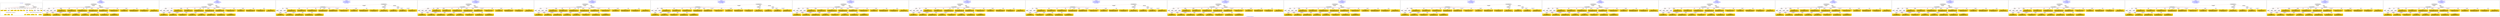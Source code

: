 digraph n0 {
fontcolor="blue"
remincross="true"
label="s23-s-national-portrait-gallery.json"
subgraph cluster_0 {
label="1-correct model"
n2[style="filled",color="white",fillcolor="lightgray",label="CulturalHeritageObject1"];
n3[shape="plaintext",style="filled",fillcolor="gold",label="Copyright"];
n4[shape="plaintext",style="filled",fillcolor="gold",label="DateOfWork"];
n5[style="filled",color="white",fillcolor="lightgray",label="Person1"];
n6[shape="plaintext",style="filled",fillcolor="gold",label="Description"];
n7[shape="plaintext",style="filled",fillcolor="gold",label="Dimension"];
n8[shape="plaintext",style="filled",fillcolor="gold",label="Medium"];
n9[shape="plaintext",style="filled",fillcolor="gold",label="CreditLine"];
n10[shape="plaintext",style="filled",fillcolor="gold",label="Owner"];
n11[style="filled",color="white",fillcolor="lightgray",label="Concept1"];
n12[shape="plaintext",style="filled",fillcolor="gold",label="Title"];
n13[shape="plaintext",style="filled",fillcolor="gold",label="Ref"];
n14[style="filled",color="white",fillcolor="lightgray",label="Person2"];
n15[style="filled",color="white",fillcolor="lightgray",label="Concept2"];
n16[shape="plaintext",style="filled",fillcolor="gold",label="birthDate"];
n17[shape="plaintext",style="filled",fillcolor="gold",label="deathDate"];
n18[shape="plaintext",style="filled",fillcolor="gold",label="Artist"];
n19[shape="plaintext",style="filled",fillcolor="gold",label="sitterBirthDate"];
n20[shape="plaintext",style="filled",fillcolor="gold",label="sitterDeathDate"];
n21[shape="plaintext",style="filled",fillcolor="gold",label="values"];
n22[style="filled",color="white",fillcolor="lightgray",label="EuropeanaAggregation1"];
n23[style="filled",color="white",fillcolor="lightgray",label="WebResource1"];
n24[shape="plaintext",style="filled",fillcolor="gold",label="Image"];
n25[shape="plaintext",style="filled",fillcolor="gold",label="values"];
n26[shape="plaintext",style="filled",fillcolor="gold",label="Classification"];
}
subgraph cluster_1 {
label="candidate 0\nlink coherence:1.0\nnode coherence:1.0\nconfidence:0.5760972632719922\nmapping score:0.6364768655351084\ncost:23.99935\n-precision:0.92-recall:0.92"
n28[style="filled",color="white",fillcolor="lightgray",label="CulturalHeritageObject1"];
n29[style="filled",color="white",fillcolor="lightgray",label="Person1"];
n30[style="filled",color="white",fillcolor="lightgray",label="Person2"];
n31[style="filled",color="white",fillcolor="lightgray",label="Concept1"];
n32[style="filled",color="white",fillcolor="lightgray",label="Concept2"];
n33[style="filled",color="white",fillcolor="lightgray",label="EuropeanaAggregation1"];
n34[style="filled",color="white",fillcolor="lightgray",label="WebResource1"];
n35[shape="plaintext",style="filled",fillcolor="gold",label="Title\n[Person,nameOfThePerson,0.425]\n[CulturalHeritageObject,title,0.247]\n[CulturalHeritageObject,provenance,0.171]\n[CulturalHeritageObject,description,0.157]"];
n36[shape="plaintext",style="filled",fillcolor="gold",label="Copyright\n[CulturalHeritageObject,rights,0.896]\n[CulturalHeritageObject,provenance,0.048]\n[Person,nameOfThePerson,0.034]\n[CulturalHeritageObject,description,0.022]"];
n37[shape="plaintext",style="filled",fillcolor="gold",label="Dimension\n[CulturalHeritageObject,extent,0.712]\n[CulturalHeritageObject,accessionNumber,0.121]\n[CulturalHeritageObject,description,0.085]\n[CulturalHeritageObject,medium,0.082]"];
n38[shape="plaintext",style="filled",fillcolor="gold",label="Image\n[WebResource,classLink,0.864]\n[Document,classLink,0.129]\n[CulturalHeritageObject,medium,0.005]\n[CulturalHeritageObject,description,0.002]"];
n39[shape="plaintext",style="filled",fillcolor="gold",label="Owner\n[CulturalHeritageObject,rightsHolder,0.629]\n[CulturalHeritageObject,provenance,0.225]\n[Person,biographicalInformation,0.076]\n[CulturalHeritageObject,description,0.069]"];
n40[shape="plaintext",style="filled",fillcolor="gold",label="Description\n[Person,biographicalInformation,0.408]\n[CulturalHeritageObject,description,0.365]\n[CulturalHeritageObject,title,0.165]\n[CulturalHeritageObject,provenance,0.062]"];
n41[shape="plaintext",style="filled",fillcolor="gold",label="birthDate\n[Person,dateOfBirth,0.427]\n[Person,dateOfDeath,0.332]\n[CulturalHeritageObject,created,0.169]\n[CulturalHeritageObject,title,0.072]"];
n42[shape="plaintext",style="filled",fillcolor="gold",label="sitterBirthDate\n[Person,dateOfBirth,0.43]\n[Person,dateOfDeath,0.361]\n[CulturalHeritageObject,created,0.146]\n[CulturalHeritageObject,title,0.063]"];
n43[shape="plaintext",style="filled",fillcolor="gold",label="values\n[Concept,prefLabel,0.579]\n[CulturalHeritageObject,description,0.21]\n[Person,biographicalInformation,0.112]\n[CulturalHeritageObject,title,0.099]"];
n44[shape="plaintext",style="filled",fillcolor="gold",label="deathDate\n[Person,dateOfDeath,0.427]\n[Person,dateOfBirth,0.309]\n[CulturalHeritageObject,created,0.192]\n[CulturalHeritageObject,title,0.073]"];
n45[shape="plaintext",style="filled",fillcolor="gold",label="Artist\n[Person,nameOfThePerson,0.621]\n[CulturalHeritageObject,provenance,0.145]\n[Document,classLink,0.124]\n[CulturalHeritageObject,title,0.11]"];
n46[shape="plaintext",style="filled",fillcolor="gold",label="Ref\n[CulturalHeritageObject,accessionNumber,0.991]\n[CulturalHeritageObject,extent,0.004]\n[WebResource,classLink,0.003]\n[CulturalHeritageObject,title,0.003]"];
n47[shape="plaintext",style="filled",fillcolor="gold",label="DateOfWork\n[CulturalHeritageObject,created,0.383]\n[Person,dateOfBirth,0.287]\n[Person,dateOfDeath,0.283]\n[CulturalHeritageObject,title,0.047]"];
n48[shape="plaintext",style="filled",fillcolor="gold",label="Classification\n[Concept,prefLabel,0.604]\n[Person,biographicalInformation,0.201]\n[CulturalHeritageObject,description,0.116]\n[CulturalHeritageObject,title,0.079]"];
n49[shape="plaintext",style="filled",fillcolor="gold",label="sitterDeathDate\n[Person,dateOfDeath,0.427]\n[Person,dateOfBirth,0.33]\n[CulturalHeritageObject,created,0.173]\n[CulturalHeritageObject,title,0.069]"];
n50[shape="plaintext",style="filled",fillcolor="gold",label="values\n[Person,nameOfThePerson,0.531]\n[CulturalHeritageObject,title,0.176]\n[CulturalHeritageObject,provenance,0.171]\n[CulturalHeritageObject,description,0.122]"];
n51[shape="plaintext",style="filled",fillcolor="gold",label="CreditLine\n[CulturalHeritageObject,provenance,0.41]\n[CulturalHeritageObject,rightsHolder,0.365]\n[CulturalHeritageObject,description,0.115]\n[Person,biographicalInformation,0.11]"];
n52[shape="plaintext",style="filled",fillcolor="gold",label="Medium\n[CulturalHeritageObject,medium,0.828]\n[CulturalHeritageObject,description,0.062]\n[Concept,prefLabel,0.057]\n[Person,biographicalInformation,0.053]"];
}
subgraph cluster_2 {
label="candidate 1\nlink coherence:1.0\nnode coherence:1.0\nconfidence:0.5669179034431271\nmapping score:0.6334170789254868\ncost:23.99935\n-precision:0.83-recall:0.83"
n54[style="filled",color="white",fillcolor="lightgray",label="CulturalHeritageObject1"];
n55[style="filled",color="white",fillcolor="lightgray",label="Person1"];
n56[style="filled",color="white",fillcolor="lightgray",label="Person2"];
n57[style="filled",color="white",fillcolor="lightgray",label="Concept1"];
n58[style="filled",color="white",fillcolor="lightgray",label="Concept2"];
n59[style="filled",color="white",fillcolor="lightgray",label="EuropeanaAggregation1"];
n60[style="filled",color="white",fillcolor="lightgray",label="WebResource1"];
n61[shape="plaintext",style="filled",fillcolor="gold",label="Title\n[Person,nameOfThePerson,0.425]\n[CulturalHeritageObject,title,0.247]\n[CulturalHeritageObject,provenance,0.171]\n[CulturalHeritageObject,description,0.157]"];
n62[shape="plaintext",style="filled",fillcolor="gold",label="Copyright\n[CulturalHeritageObject,rights,0.896]\n[CulturalHeritageObject,provenance,0.048]\n[Person,nameOfThePerson,0.034]\n[CulturalHeritageObject,description,0.022]"];
n63[shape="plaintext",style="filled",fillcolor="gold",label="Dimension\n[CulturalHeritageObject,extent,0.712]\n[CulturalHeritageObject,accessionNumber,0.121]\n[CulturalHeritageObject,description,0.085]\n[CulturalHeritageObject,medium,0.082]"];
n64[shape="plaintext",style="filled",fillcolor="gold",label="Image\n[WebResource,classLink,0.864]\n[Document,classLink,0.129]\n[CulturalHeritageObject,medium,0.005]\n[CulturalHeritageObject,description,0.002]"];
n65[shape="plaintext",style="filled",fillcolor="gold",label="Owner\n[CulturalHeritageObject,rightsHolder,0.629]\n[CulturalHeritageObject,provenance,0.225]\n[Person,biographicalInformation,0.076]\n[CulturalHeritageObject,description,0.069]"];
n66[shape="plaintext",style="filled",fillcolor="gold",label="Description\n[Person,biographicalInformation,0.408]\n[CulturalHeritageObject,description,0.365]\n[CulturalHeritageObject,title,0.165]\n[CulturalHeritageObject,provenance,0.062]"];
n67[shape="plaintext",style="filled",fillcolor="gold",label="sitterDeathDate\n[Person,dateOfDeath,0.427]\n[Person,dateOfBirth,0.33]\n[CulturalHeritageObject,created,0.173]\n[CulturalHeritageObject,title,0.069]"];
n68[shape="plaintext",style="filled",fillcolor="gold",label="birthDate\n[Person,dateOfBirth,0.427]\n[Person,dateOfDeath,0.332]\n[CulturalHeritageObject,created,0.169]\n[CulturalHeritageObject,title,0.072]"];
n69[shape="plaintext",style="filled",fillcolor="gold",label="values\n[Concept,prefLabel,0.579]\n[CulturalHeritageObject,description,0.21]\n[Person,biographicalInformation,0.112]\n[CulturalHeritageObject,title,0.099]"];
n70[shape="plaintext",style="filled",fillcolor="gold",label="deathDate\n[Person,dateOfDeath,0.427]\n[Person,dateOfBirth,0.309]\n[CulturalHeritageObject,created,0.192]\n[CulturalHeritageObject,title,0.073]"];
n71[shape="plaintext",style="filled",fillcolor="gold",label="Artist\n[Person,nameOfThePerson,0.621]\n[CulturalHeritageObject,provenance,0.145]\n[Document,classLink,0.124]\n[CulturalHeritageObject,title,0.11]"];
n72[shape="plaintext",style="filled",fillcolor="gold",label="Ref\n[CulturalHeritageObject,accessionNumber,0.991]\n[CulturalHeritageObject,extent,0.004]\n[WebResource,classLink,0.003]\n[CulturalHeritageObject,title,0.003]"];
n73[shape="plaintext",style="filled",fillcolor="gold",label="DateOfWork\n[CulturalHeritageObject,created,0.383]\n[Person,dateOfBirth,0.287]\n[Person,dateOfDeath,0.283]\n[CulturalHeritageObject,title,0.047]"];
n74[shape="plaintext",style="filled",fillcolor="gold",label="Classification\n[Concept,prefLabel,0.604]\n[Person,biographicalInformation,0.201]\n[CulturalHeritageObject,description,0.116]\n[CulturalHeritageObject,title,0.079]"];
n75[shape="plaintext",style="filled",fillcolor="gold",label="sitterBirthDate\n[Person,dateOfBirth,0.43]\n[Person,dateOfDeath,0.361]\n[CulturalHeritageObject,created,0.146]\n[CulturalHeritageObject,title,0.063]"];
n76[shape="plaintext",style="filled",fillcolor="gold",label="values\n[Person,nameOfThePerson,0.531]\n[CulturalHeritageObject,title,0.176]\n[CulturalHeritageObject,provenance,0.171]\n[CulturalHeritageObject,description,0.122]"];
n77[shape="plaintext",style="filled",fillcolor="gold",label="CreditLine\n[CulturalHeritageObject,provenance,0.41]\n[CulturalHeritageObject,rightsHolder,0.365]\n[CulturalHeritageObject,description,0.115]\n[Person,biographicalInformation,0.11]"];
n78[shape="plaintext",style="filled",fillcolor="gold",label="Medium\n[CulturalHeritageObject,medium,0.828]\n[CulturalHeritageObject,description,0.062]\n[Concept,prefLabel,0.057]\n[Person,biographicalInformation,0.053]"];
}
subgraph cluster_3 {
label="candidate 10\nlink coherence:0.9583333333333334\nnode coherence:1.0\nconfidence:0.5669179034431271\nmapping score:0.6334170789254868\ncost:123.009582\n-precision:0.79-recall:0.79"
n80[style="filled",color="white",fillcolor="lightgray",label="CulturalHeritageObject1"];
n81[style="filled",color="white",fillcolor="lightgray",label="Person2"];
n82[style="filled",color="white",fillcolor="lightgray",label="Concept1"];
n83[style="filled",color="white",fillcolor="lightgray",label="Concept2"];
n84[style="filled",color="white",fillcolor="lightgray",label="EuropeanaAggregation1"];
n85[style="filled",color="white",fillcolor="lightgray",label="WebResource1"];
n86[style="filled",color="white",fillcolor="lightgray",label="Person1"];
n87[shape="plaintext",style="filled",fillcolor="gold",label="Title\n[Person,nameOfThePerson,0.425]\n[CulturalHeritageObject,title,0.247]\n[CulturalHeritageObject,provenance,0.171]\n[CulturalHeritageObject,description,0.157]"];
n88[shape="plaintext",style="filled",fillcolor="gold",label="Copyright\n[CulturalHeritageObject,rights,0.896]\n[CulturalHeritageObject,provenance,0.048]\n[Person,nameOfThePerson,0.034]\n[CulturalHeritageObject,description,0.022]"];
n89[shape="plaintext",style="filled",fillcolor="gold",label="Dimension\n[CulturalHeritageObject,extent,0.712]\n[CulturalHeritageObject,accessionNumber,0.121]\n[CulturalHeritageObject,description,0.085]\n[CulturalHeritageObject,medium,0.082]"];
n90[shape="plaintext",style="filled",fillcolor="gold",label="Image\n[WebResource,classLink,0.864]\n[Document,classLink,0.129]\n[CulturalHeritageObject,medium,0.005]\n[CulturalHeritageObject,description,0.002]"];
n91[shape="plaintext",style="filled",fillcolor="gold",label="Owner\n[CulturalHeritageObject,rightsHolder,0.629]\n[CulturalHeritageObject,provenance,0.225]\n[Person,biographicalInformation,0.076]\n[CulturalHeritageObject,description,0.069]"];
n92[shape="plaintext",style="filled",fillcolor="gold",label="Description\n[Person,biographicalInformation,0.408]\n[CulturalHeritageObject,description,0.365]\n[CulturalHeritageObject,title,0.165]\n[CulturalHeritageObject,provenance,0.062]"];
n93[shape="plaintext",style="filled",fillcolor="gold",label="sitterDeathDate\n[Person,dateOfDeath,0.427]\n[Person,dateOfBirth,0.33]\n[CulturalHeritageObject,created,0.173]\n[CulturalHeritageObject,title,0.069]"];
n94[shape="plaintext",style="filled",fillcolor="gold",label="birthDate\n[Person,dateOfBirth,0.427]\n[Person,dateOfDeath,0.332]\n[CulturalHeritageObject,created,0.169]\n[CulturalHeritageObject,title,0.072]"];
n95[shape="plaintext",style="filled",fillcolor="gold",label="values\n[Concept,prefLabel,0.579]\n[CulturalHeritageObject,description,0.21]\n[Person,biographicalInformation,0.112]\n[CulturalHeritageObject,title,0.099]"];
n96[shape="plaintext",style="filled",fillcolor="gold",label="deathDate\n[Person,dateOfDeath,0.427]\n[Person,dateOfBirth,0.309]\n[CulturalHeritageObject,created,0.192]\n[CulturalHeritageObject,title,0.073]"];
n97[shape="plaintext",style="filled",fillcolor="gold",label="Artist\n[Person,nameOfThePerson,0.621]\n[CulturalHeritageObject,provenance,0.145]\n[Document,classLink,0.124]\n[CulturalHeritageObject,title,0.11]"];
n98[shape="plaintext",style="filled",fillcolor="gold",label="Ref\n[CulturalHeritageObject,accessionNumber,0.991]\n[CulturalHeritageObject,extent,0.004]\n[WebResource,classLink,0.003]\n[CulturalHeritageObject,title,0.003]"];
n99[shape="plaintext",style="filled",fillcolor="gold",label="DateOfWork\n[CulturalHeritageObject,created,0.383]\n[Person,dateOfBirth,0.287]\n[Person,dateOfDeath,0.283]\n[CulturalHeritageObject,title,0.047]"];
n100[shape="plaintext",style="filled",fillcolor="gold",label="Classification\n[Concept,prefLabel,0.604]\n[Person,biographicalInformation,0.201]\n[CulturalHeritageObject,description,0.116]\n[CulturalHeritageObject,title,0.079]"];
n101[shape="plaintext",style="filled",fillcolor="gold",label="sitterBirthDate\n[Person,dateOfBirth,0.43]\n[Person,dateOfDeath,0.361]\n[CulturalHeritageObject,created,0.146]\n[CulturalHeritageObject,title,0.063]"];
n102[shape="plaintext",style="filled",fillcolor="gold",label="values\n[Person,nameOfThePerson,0.531]\n[CulturalHeritageObject,title,0.176]\n[CulturalHeritageObject,provenance,0.171]\n[CulturalHeritageObject,description,0.122]"];
n103[shape="plaintext",style="filled",fillcolor="gold",label="CreditLine\n[CulturalHeritageObject,provenance,0.41]\n[CulturalHeritageObject,rightsHolder,0.365]\n[CulturalHeritageObject,description,0.115]\n[Person,biographicalInformation,0.11]"];
n104[shape="plaintext",style="filled",fillcolor="gold",label="Medium\n[CulturalHeritageObject,medium,0.828]\n[CulturalHeritageObject,description,0.062]\n[Concept,prefLabel,0.057]\n[Person,biographicalInformation,0.053]"];
}
subgraph cluster_4 {
label="candidate 11\nlink coherence:0.9583333333333334\nnode coherence:1.0\nconfidence:0.5662754864643261\nmapping score:0.6332029399325532\ncost:23.99932\n-precision:0.83-recall:0.83"
n106[style="filled",color="white",fillcolor="lightgray",label="CulturalHeritageObject1"];
n107[style="filled",color="white",fillcolor="lightgray",label="Person1"];
n108[style="filled",color="white",fillcolor="lightgray",label="Person2"];
n109[style="filled",color="white",fillcolor="lightgray",label="Concept1"];
n110[style="filled",color="white",fillcolor="lightgray",label="Concept2"];
n111[style="filled",color="white",fillcolor="lightgray",label="EuropeanaAggregation1"];
n112[style="filled",color="white",fillcolor="lightgray",label="WebResource1"];
n113[shape="plaintext",style="filled",fillcolor="gold",label="values\n[Person,nameOfThePerson,0.531]\n[CulturalHeritageObject,title,0.176]\n[CulturalHeritageObject,provenance,0.171]\n[CulturalHeritageObject,description,0.122]"];
n114[shape="plaintext",style="filled",fillcolor="gold",label="Copyright\n[CulturalHeritageObject,rights,0.896]\n[CulturalHeritageObject,provenance,0.048]\n[Person,nameOfThePerson,0.034]\n[CulturalHeritageObject,description,0.022]"];
n115[shape="plaintext",style="filled",fillcolor="gold",label="Dimension\n[CulturalHeritageObject,extent,0.712]\n[CulturalHeritageObject,accessionNumber,0.121]\n[CulturalHeritageObject,description,0.085]\n[CulturalHeritageObject,medium,0.082]"];
n116[shape="plaintext",style="filled",fillcolor="gold",label="Image\n[WebResource,classLink,0.864]\n[Document,classLink,0.129]\n[CulturalHeritageObject,medium,0.005]\n[CulturalHeritageObject,description,0.002]"];
n117[shape="plaintext",style="filled",fillcolor="gold",label="Owner\n[CulturalHeritageObject,rightsHolder,0.629]\n[CulturalHeritageObject,provenance,0.225]\n[Person,biographicalInformation,0.076]\n[CulturalHeritageObject,description,0.069]"];
n118[shape="plaintext",style="filled",fillcolor="gold",label="Description\n[Person,biographicalInformation,0.408]\n[CulturalHeritageObject,description,0.365]\n[CulturalHeritageObject,title,0.165]\n[CulturalHeritageObject,provenance,0.062]"];
n119[shape="plaintext",style="filled",fillcolor="gold",label="birthDate\n[Person,dateOfBirth,0.427]\n[Person,dateOfDeath,0.332]\n[CulturalHeritageObject,created,0.169]\n[CulturalHeritageObject,title,0.072]"];
n120[shape="plaintext",style="filled",fillcolor="gold",label="sitterBirthDate\n[Person,dateOfBirth,0.43]\n[Person,dateOfDeath,0.361]\n[CulturalHeritageObject,created,0.146]\n[CulturalHeritageObject,title,0.063]"];
n121[shape="plaintext",style="filled",fillcolor="gold",label="values\n[Concept,prefLabel,0.579]\n[CulturalHeritageObject,description,0.21]\n[Person,biographicalInformation,0.112]\n[CulturalHeritageObject,title,0.099]"];
n122[shape="plaintext",style="filled",fillcolor="gold",label="deathDate\n[Person,dateOfDeath,0.427]\n[Person,dateOfBirth,0.309]\n[CulturalHeritageObject,created,0.192]\n[CulturalHeritageObject,title,0.073]"];
n123[shape="plaintext",style="filled",fillcolor="gold",label="Title\n[Person,nameOfThePerson,0.425]\n[CulturalHeritageObject,title,0.247]\n[CulturalHeritageObject,provenance,0.171]\n[CulturalHeritageObject,description,0.157]"];
n124[shape="plaintext",style="filled",fillcolor="gold",label="Ref\n[CulturalHeritageObject,accessionNumber,0.991]\n[CulturalHeritageObject,extent,0.004]\n[WebResource,classLink,0.003]\n[CulturalHeritageObject,title,0.003]"];
n125[shape="plaintext",style="filled",fillcolor="gold",label="DateOfWork\n[CulturalHeritageObject,created,0.383]\n[Person,dateOfBirth,0.287]\n[Person,dateOfDeath,0.283]\n[CulturalHeritageObject,title,0.047]"];
n126[shape="plaintext",style="filled",fillcolor="gold",label="Classification\n[Concept,prefLabel,0.604]\n[Person,biographicalInformation,0.201]\n[CulturalHeritageObject,description,0.116]\n[CulturalHeritageObject,title,0.079]"];
n127[shape="plaintext",style="filled",fillcolor="gold",label="sitterDeathDate\n[Person,dateOfDeath,0.427]\n[Person,dateOfBirth,0.33]\n[CulturalHeritageObject,created,0.173]\n[CulturalHeritageObject,title,0.069]"];
n128[shape="plaintext",style="filled",fillcolor="gold",label="Artist\n[Person,nameOfThePerson,0.621]\n[CulturalHeritageObject,provenance,0.145]\n[Document,classLink,0.124]\n[CulturalHeritageObject,title,0.11]"];
n129[shape="plaintext",style="filled",fillcolor="gold",label="CreditLine\n[CulturalHeritageObject,provenance,0.41]\n[CulturalHeritageObject,rightsHolder,0.365]\n[CulturalHeritageObject,description,0.115]\n[Person,biographicalInformation,0.11]"];
n130[shape="plaintext",style="filled",fillcolor="gold",label="Medium\n[CulturalHeritageObject,medium,0.828]\n[CulturalHeritageObject,description,0.062]\n[Concept,prefLabel,0.057]\n[Person,biographicalInformation,0.053]"];
}
subgraph cluster_5 {
label="candidate 12\nlink coherence:0.9583333333333334\nnode coherence:1.0\nconfidence:0.5662754864643261\nmapping score:0.6332029399325532\ncost:23.99936\n-precision:0.83-recall:0.83"
n132[style="filled",color="white",fillcolor="lightgray",label="CulturalHeritageObject1"];
n133[style="filled",color="white",fillcolor="lightgray",label="Person1"];
n134[style="filled",color="white",fillcolor="lightgray",label="Person2"];
n135[style="filled",color="white",fillcolor="lightgray",label="Concept1"];
n136[style="filled",color="white",fillcolor="lightgray",label="Concept2"];
n137[style="filled",color="white",fillcolor="lightgray",label="EuropeanaAggregation1"];
n138[style="filled",color="white",fillcolor="lightgray",label="WebResource1"];
n139[shape="plaintext",style="filled",fillcolor="gold",label="values\n[Person,nameOfThePerson,0.531]\n[CulturalHeritageObject,title,0.176]\n[CulturalHeritageObject,provenance,0.171]\n[CulturalHeritageObject,description,0.122]"];
n140[shape="plaintext",style="filled",fillcolor="gold",label="Copyright\n[CulturalHeritageObject,rights,0.896]\n[CulturalHeritageObject,provenance,0.048]\n[Person,nameOfThePerson,0.034]\n[CulturalHeritageObject,description,0.022]"];
n141[shape="plaintext",style="filled",fillcolor="gold",label="Dimension\n[CulturalHeritageObject,extent,0.712]\n[CulturalHeritageObject,accessionNumber,0.121]\n[CulturalHeritageObject,description,0.085]\n[CulturalHeritageObject,medium,0.082]"];
n142[shape="plaintext",style="filled",fillcolor="gold",label="Image\n[WebResource,classLink,0.864]\n[Document,classLink,0.129]\n[CulturalHeritageObject,medium,0.005]\n[CulturalHeritageObject,description,0.002]"];
n143[shape="plaintext",style="filled",fillcolor="gold",label="Owner\n[CulturalHeritageObject,rightsHolder,0.629]\n[CulturalHeritageObject,provenance,0.225]\n[Person,biographicalInformation,0.076]\n[CulturalHeritageObject,description,0.069]"];
n144[shape="plaintext",style="filled",fillcolor="gold",label="Description\n[Person,biographicalInformation,0.408]\n[CulturalHeritageObject,description,0.365]\n[CulturalHeritageObject,title,0.165]\n[CulturalHeritageObject,provenance,0.062]"];
n145[shape="plaintext",style="filled",fillcolor="gold",label="birthDate\n[Person,dateOfBirth,0.427]\n[Person,dateOfDeath,0.332]\n[CulturalHeritageObject,created,0.169]\n[CulturalHeritageObject,title,0.072]"];
n146[shape="plaintext",style="filled",fillcolor="gold",label="sitterBirthDate\n[Person,dateOfBirth,0.43]\n[Person,dateOfDeath,0.361]\n[CulturalHeritageObject,created,0.146]\n[CulturalHeritageObject,title,0.063]"];
n147[shape="plaintext",style="filled",fillcolor="gold",label="values\n[Concept,prefLabel,0.579]\n[CulturalHeritageObject,description,0.21]\n[Person,biographicalInformation,0.112]\n[CulturalHeritageObject,title,0.099]"];
n148[shape="plaintext",style="filled",fillcolor="gold",label="deathDate\n[Person,dateOfDeath,0.427]\n[Person,dateOfBirth,0.309]\n[CulturalHeritageObject,created,0.192]\n[CulturalHeritageObject,title,0.073]"];
n149[shape="plaintext",style="filled",fillcolor="gold",label="Title\n[Person,nameOfThePerson,0.425]\n[CulturalHeritageObject,title,0.247]\n[CulturalHeritageObject,provenance,0.171]\n[CulturalHeritageObject,description,0.157]"];
n150[shape="plaintext",style="filled",fillcolor="gold",label="Ref\n[CulturalHeritageObject,accessionNumber,0.991]\n[CulturalHeritageObject,extent,0.004]\n[WebResource,classLink,0.003]\n[CulturalHeritageObject,title,0.003]"];
n151[shape="plaintext",style="filled",fillcolor="gold",label="DateOfWork\n[CulturalHeritageObject,created,0.383]\n[Person,dateOfBirth,0.287]\n[Person,dateOfDeath,0.283]\n[CulturalHeritageObject,title,0.047]"];
n152[shape="plaintext",style="filled",fillcolor="gold",label="Classification\n[Concept,prefLabel,0.604]\n[Person,biographicalInformation,0.201]\n[CulturalHeritageObject,description,0.116]\n[CulturalHeritageObject,title,0.079]"];
n153[shape="plaintext",style="filled",fillcolor="gold",label="sitterDeathDate\n[Person,dateOfDeath,0.427]\n[Person,dateOfBirth,0.33]\n[CulturalHeritageObject,created,0.173]\n[CulturalHeritageObject,title,0.069]"];
n154[shape="plaintext",style="filled",fillcolor="gold",label="Artist\n[Person,nameOfThePerson,0.621]\n[CulturalHeritageObject,provenance,0.145]\n[Document,classLink,0.124]\n[CulturalHeritageObject,title,0.11]"];
n155[shape="plaintext",style="filled",fillcolor="gold",label="CreditLine\n[CulturalHeritageObject,provenance,0.41]\n[CulturalHeritageObject,rightsHolder,0.365]\n[CulturalHeritageObject,description,0.115]\n[Person,biographicalInformation,0.11]"];
n156[shape="plaintext",style="filled",fillcolor="gold",label="Medium\n[CulturalHeritageObject,medium,0.828]\n[CulturalHeritageObject,description,0.062]\n[Concept,prefLabel,0.057]\n[Person,biographicalInformation,0.053]"];
}
subgraph cluster_6 {
label="candidate 13\nlink coherence:0.9583333333333334\nnode coherence:1.0\nconfidence:0.5662754864643261\nmapping score:0.6332029399325532\ncost:123.009582\n-precision:0.75-recall:0.75"
n158[style="filled",color="white",fillcolor="lightgray",label="CulturalHeritageObject1"];
n159[style="filled",color="white",fillcolor="lightgray",label="Person2"];
n160[style="filled",color="white",fillcolor="lightgray",label="Concept1"];
n161[style="filled",color="white",fillcolor="lightgray",label="Concept2"];
n162[style="filled",color="white",fillcolor="lightgray",label="EuropeanaAggregation1"];
n163[style="filled",color="white",fillcolor="lightgray",label="WebResource1"];
n164[style="filled",color="white",fillcolor="lightgray",label="Person1"];
n165[shape="plaintext",style="filled",fillcolor="gold",label="values\n[Person,nameOfThePerson,0.531]\n[CulturalHeritageObject,title,0.176]\n[CulturalHeritageObject,provenance,0.171]\n[CulturalHeritageObject,description,0.122]"];
n166[shape="plaintext",style="filled",fillcolor="gold",label="Copyright\n[CulturalHeritageObject,rights,0.896]\n[CulturalHeritageObject,provenance,0.048]\n[Person,nameOfThePerson,0.034]\n[CulturalHeritageObject,description,0.022]"];
n167[shape="plaintext",style="filled",fillcolor="gold",label="Dimension\n[CulturalHeritageObject,extent,0.712]\n[CulturalHeritageObject,accessionNumber,0.121]\n[CulturalHeritageObject,description,0.085]\n[CulturalHeritageObject,medium,0.082]"];
n168[shape="plaintext",style="filled",fillcolor="gold",label="Image\n[WebResource,classLink,0.864]\n[Document,classLink,0.129]\n[CulturalHeritageObject,medium,0.005]\n[CulturalHeritageObject,description,0.002]"];
n169[shape="plaintext",style="filled",fillcolor="gold",label="Owner\n[CulturalHeritageObject,rightsHolder,0.629]\n[CulturalHeritageObject,provenance,0.225]\n[Person,biographicalInformation,0.076]\n[CulturalHeritageObject,description,0.069]"];
n170[shape="plaintext",style="filled",fillcolor="gold",label="Description\n[Person,biographicalInformation,0.408]\n[CulturalHeritageObject,description,0.365]\n[CulturalHeritageObject,title,0.165]\n[CulturalHeritageObject,provenance,0.062]"];
n171[shape="plaintext",style="filled",fillcolor="gold",label="birthDate\n[Person,dateOfBirth,0.427]\n[Person,dateOfDeath,0.332]\n[CulturalHeritageObject,created,0.169]\n[CulturalHeritageObject,title,0.072]"];
n172[shape="plaintext",style="filled",fillcolor="gold",label="sitterBirthDate\n[Person,dateOfBirth,0.43]\n[Person,dateOfDeath,0.361]\n[CulturalHeritageObject,created,0.146]\n[CulturalHeritageObject,title,0.063]"];
n173[shape="plaintext",style="filled",fillcolor="gold",label="values\n[Concept,prefLabel,0.579]\n[CulturalHeritageObject,description,0.21]\n[Person,biographicalInformation,0.112]\n[CulturalHeritageObject,title,0.099]"];
n174[shape="plaintext",style="filled",fillcolor="gold",label="deathDate\n[Person,dateOfDeath,0.427]\n[Person,dateOfBirth,0.309]\n[CulturalHeritageObject,created,0.192]\n[CulturalHeritageObject,title,0.073]"];
n175[shape="plaintext",style="filled",fillcolor="gold",label="Title\n[Person,nameOfThePerson,0.425]\n[CulturalHeritageObject,title,0.247]\n[CulturalHeritageObject,provenance,0.171]\n[CulturalHeritageObject,description,0.157]"];
n176[shape="plaintext",style="filled",fillcolor="gold",label="Ref\n[CulturalHeritageObject,accessionNumber,0.991]\n[CulturalHeritageObject,extent,0.004]\n[WebResource,classLink,0.003]\n[CulturalHeritageObject,title,0.003]"];
n177[shape="plaintext",style="filled",fillcolor="gold",label="DateOfWork\n[CulturalHeritageObject,created,0.383]\n[Person,dateOfBirth,0.287]\n[Person,dateOfDeath,0.283]\n[CulturalHeritageObject,title,0.047]"];
n178[shape="plaintext",style="filled",fillcolor="gold",label="Classification\n[Concept,prefLabel,0.604]\n[Person,biographicalInformation,0.201]\n[CulturalHeritageObject,description,0.116]\n[CulturalHeritageObject,title,0.079]"];
n179[shape="plaintext",style="filled",fillcolor="gold",label="sitterDeathDate\n[Person,dateOfDeath,0.427]\n[Person,dateOfBirth,0.33]\n[CulturalHeritageObject,created,0.173]\n[CulturalHeritageObject,title,0.069]"];
n180[shape="plaintext",style="filled",fillcolor="gold",label="Artist\n[Person,nameOfThePerson,0.621]\n[CulturalHeritageObject,provenance,0.145]\n[Document,classLink,0.124]\n[CulturalHeritageObject,title,0.11]"];
n181[shape="plaintext",style="filled",fillcolor="gold",label="CreditLine\n[CulturalHeritageObject,provenance,0.41]\n[CulturalHeritageObject,rightsHolder,0.365]\n[CulturalHeritageObject,description,0.115]\n[Person,biographicalInformation,0.11]"];
n182[shape="plaintext",style="filled",fillcolor="gold",label="Medium\n[CulturalHeritageObject,medium,0.828]\n[CulturalHeritageObject,description,0.062]\n[Concept,prefLabel,0.057]\n[Person,biographicalInformation,0.053]"];
}
subgraph cluster_7 {
label="candidate 14\nlink coherence:0.9583333333333334\nnode coherence:1.0\nconfidence:0.5570961266354609\nmapping score:0.6301431533229314\ncost:23.99932\n-precision:0.75-recall:0.75"
n184[style="filled",color="white",fillcolor="lightgray",label="CulturalHeritageObject1"];
n185[style="filled",color="white",fillcolor="lightgray",label="Person1"];
n186[style="filled",color="white",fillcolor="lightgray",label="Person2"];
n187[style="filled",color="white",fillcolor="lightgray",label="Concept1"];
n188[style="filled",color="white",fillcolor="lightgray",label="Concept2"];
n189[style="filled",color="white",fillcolor="lightgray",label="EuropeanaAggregation1"];
n190[style="filled",color="white",fillcolor="lightgray",label="WebResource1"];
n191[shape="plaintext",style="filled",fillcolor="gold",label="values\n[Person,nameOfThePerson,0.531]\n[CulturalHeritageObject,title,0.176]\n[CulturalHeritageObject,provenance,0.171]\n[CulturalHeritageObject,description,0.122]"];
n192[shape="plaintext",style="filled",fillcolor="gold",label="Copyright\n[CulturalHeritageObject,rights,0.896]\n[CulturalHeritageObject,provenance,0.048]\n[Person,nameOfThePerson,0.034]\n[CulturalHeritageObject,description,0.022]"];
n193[shape="plaintext",style="filled",fillcolor="gold",label="Dimension\n[CulturalHeritageObject,extent,0.712]\n[CulturalHeritageObject,accessionNumber,0.121]\n[CulturalHeritageObject,description,0.085]\n[CulturalHeritageObject,medium,0.082]"];
n194[shape="plaintext",style="filled",fillcolor="gold",label="Image\n[WebResource,classLink,0.864]\n[Document,classLink,0.129]\n[CulturalHeritageObject,medium,0.005]\n[CulturalHeritageObject,description,0.002]"];
n195[shape="plaintext",style="filled",fillcolor="gold",label="Owner\n[CulturalHeritageObject,rightsHolder,0.629]\n[CulturalHeritageObject,provenance,0.225]\n[Person,biographicalInformation,0.076]\n[CulturalHeritageObject,description,0.069]"];
n196[shape="plaintext",style="filled",fillcolor="gold",label="Description\n[Person,biographicalInformation,0.408]\n[CulturalHeritageObject,description,0.365]\n[CulturalHeritageObject,title,0.165]\n[CulturalHeritageObject,provenance,0.062]"];
n197[shape="plaintext",style="filled",fillcolor="gold",label="sitterDeathDate\n[Person,dateOfDeath,0.427]\n[Person,dateOfBirth,0.33]\n[CulturalHeritageObject,created,0.173]\n[CulturalHeritageObject,title,0.069]"];
n198[shape="plaintext",style="filled",fillcolor="gold",label="birthDate\n[Person,dateOfBirth,0.427]\n[Person,dateOfDeath,0.332]\n[CulturalHeritageObject,created,0.169]\n[CulturalHeritageObject,title,0.072]"];
n199[shape="plaintext",style="filled",fillcolor="gold",label="values\n[Concept,prefLabel,0.579]\n[CulturalHeritageObject,description,0.21]\n[Person,biographicalInformation,0.112]\n[CulturalHeritageObject,title,0.099]"];
n200[shape="plaintext",style="filled",fillcolor="gold",label="deathDate\n[Person,dateOfDeath,0.427]\n[Person,dateOfBirth,0.309]\n[CulturalHeritageObject,created,0.192]\n[CulturalHeritageObject,title,0.073]"];
n201[shape="plaintext",style="filled",fillcolor="gold",label="Title\n[Person,nameOfThePerson,0.425]\n[CulturalHeritageObject,title,0.247]\n[CulturalHeritageObject,provenance,0.171]\n[CulturalHeritageObject,description,0.157]"];
n202[shape="plaintext",style="filled",fillcolor="gold",label="Ref\n[CulturalHeritageObject,accessionNumber,0.991]\n[CulturalHeritageObject,extent,0.004]\n[WebResource,classLink,0.003]\n[CulturalHeritageObject,title,0.003]"];
n203[shape="plaintext",style="filled",fillcolor="gold",label="DateOfWork\n[CulturalHeritageObject,created,0.383]\n[Person,dateOfBirth,0.287]\n[Person,dateOfDeath,0.283]\n[CulturalHeritageObject,title,0.047]"];
n204[shape="plaintext",style="filled",fillcolor="gold",label="Classification\n[Concept,prefLabel,0.604]\n[Person,biographicalInformation,0.201]\n[CulturalHeritageObject,description,0.116]\n[CulturalHeritageObject,title,0.079]"];
n205[shape="plaintext",style="filled",fillcolor="gold",label="Artist\n[Person,nameOfThePerson,0.621]\n[CulturalHeritageObject,provenance,0.145]\n[Document,classLink,0.124]\n[CulturalHeritageObject,title,0.11]"];
n206[shape="plaintext",style="filled",fillcolor="gold",label="sitterBirthDate\n[Person,dateOfBirth,0.43]\n[Person,dateOfDeath,0.361]\n[CulturalHeritageObject,created,0.146]\n[CulturalHeritageObject,title,0.063]"];
n207[shape="plaintext",style="filled",fillcolor="gold",label="CreditLine\n[CulturalHeritageObject,provenance,0.41]\n[CulturalHeritageObject,rightsHolder,0.365]\n[CulturalHeritageObject,description,0.115]\n[Person,biographicalInformation,0.11]"];
n208[shape="plaintext",style="filled",fillcolor="gold",label="Medium\n[CulturalHeritageObject,medium,0.828]\n[CulturalHeritageObject,description,0.062]\n[Concept,prefLabel,0.057]\n[Person,biographicalInformation,0.053]"];
}
subgraph cluster_8 {
label="candidate 15\nlink coherence:0.9583333333333334\nnode coherence:1.0\nconfidence:0.5570961266354609\nmapping score:0.6301431533229314\ncost:23.99936\n-precision:0.75-recall:0.75"
n210[style="filled",color="white",fillcolor="lightgray",label="CulturalHeritageObject1"];
n211[style="filled",color="white",fillcolor="lightgray",label="Person1"];
n212[style="filled",color="white",fillcolor="lightgray",label="Person2"];
n213[style="filled",color="white",fillcolor="lightgray",label="Concept1"];
n214[style="filled",color="white",fillcolor="lightgray",label="Concept2"];
n215[style="filled",color="white",fillcolor="lightgray",label="EuropeanaAggregation1"];
n216[style="filled",color="white",fillcolor="lightgray",label="WebResource1"];
n217[shape="plaintext",style="filled",fillcolor="gold",label="values\n[Person,nameOfThePerson,0.531]\n[CulturalHeritageObject,title,0.176]\n[CulturalHeritageObject,provenance,0.171]\n[CulturalHeritageObject,description,0.122]"];
n218[shape="plaintext",style="filled",fillcolor="gold",label="Copyright\n[CulturalHeritageObject,rights,0.896]\n[CulturalHeritageObject,provenance,0.048]\n[Person,nameOfThePerson,0.034]\n[CulturalHeritageObject,description,0.022]"];
n219[shape="plaintext",style="filled",fillcolor="gold",label="Dimension\n[CulturalHeritageObject,extent,0.712]\n[CulturalHeritageObject,accessionNumber,0.121]\n[CulturalHeritageObject,description,0.085]\n[CulturalHeritageObject,medium,0.082]"];
n220[shape="plaintext",style="filled",fillcolor="gold",label="Image\n[WebResource,classLink,0.864]\n[Document,classLink,0.129]\n[CulturalHeritageObject,medium,0.005]\n[CulturalHeritageObject,description,0.002]"];
n221[shape="plaintext",style="filled",fillcolor="gold",label="Owner\n[CulturalHeritageObject,rightsHolder,0.629]\n[CulturalHeritageObject,provenance,0.225]\n[Person,biographicalInformation,0.076]\n[CulturalHeritageObject,description,0.069]"];
n222[shape="plaintext",style="filled",fillcolor="gold",label="Description\n[Person,biographicalInformation,0.408]\n[CulturalHeritageObject,description,0.365]\n[CulturalHeritageObject,title,0.165]\n[CulturalHeritageObject,provenance,0.062]"];
n223[shape="plaintext",style="filled",fillcolor="gold",label="sitterDeathDate\n[Person,dateOfDeath,0.427]\n[Person,dateOfBirth,0.33]\n[CulturalHeritageObject,created,0.173]\n[CulturalHeritageObject,title,0.069]"];
n224[shape="plaintext",style="filled",fillcolor="gold",label="birthDate\n[Person,dateOfBirth,0.427]\n[Person,dateOfDeath,0.332]\n[CulturalHeritageObject,created,0.169]\n[CulturalHeritageObject,title,0.072]"];
n225[shape="plaintext",style="filled",fillcolor="gold",label="values\n[Concept,prefLabel,0.579]\n[CulturalHeritageObject,description,0.21]\n[Person,biographicalInformation,0.112]\n[CulturalHeritageObject,title,0.099]"];
n226[shape="plaintext",style="filled",fillcolor="gold",label="deathDate\n[Person,dateOfDeath,0.427]\n[Person,dateOfBirth,0.309]\n[CulturalHeritageObject,created,0.192]\n[CulturalHeritageObject,title,0.073]"];
n227[shape="plaintext",style="filled",fillcolor="gold",label="Title\n[Person,nameOfThePerson,0.425]\n[CulturalHeritageObject,title,0.247]\n[CulturalHeritageObject,provenance,0.171]\n[CulturalHeritageObject,description,0.157]"];
n228[shape="plaintext",style="filled",fillcolor="gold",label="Ref\n[CulturalHeritageObject,accessionNumber,0.991]\n[CulturalHeritageObject,extent,0.004]\n[WebResource,classLink,0.003]\n[CulturalHeritageObject,title,0.003]"];
n229[shape="plaintext",style="filled",fillcolor="gold",label="DateOfWork\n[CulturalHeritageObject,created,0.383]\n[Person,dateOfBirth,0.287]\n[Person,dateOfDeath,0.283]\n[CulturalHeritageObject,title,0.047]"];
n230[shape="plaintext",style="filled",fillcolor="gold",label="Classification\n[Concept,prefLabel,0.604]\n[Person,biographicalInformation,0.201]\n[CulturalHeritageObject,description,0.116]\n[CulturalHeritageObject,title,0.079]"];
n231[shape="plaintext",style="filled",fillcolor="gold",label="Artist\n[Person,nameOfThePerson,0.621]\n[CulturalHeritageObject,provenance,0.145]\n[Document,classLink,0.124]\n[CulturalHeritageObject,title,0.11]"];
n232[shape="plaintext",style="filled",fillcolor="gold",label="sitterBirthDate\n[Person,dateOfBirth,0.43]\n[Person,dateOfDeath,0.361]\n[CulturalHeritageObject,created,0.146]\n[CulturalHeritageObject,title,0.063]"];
n233[shape="plaintext",style="filled",fillcolor="gold",label="CreditLine\n[CulturalHeritageObject,provenance,0.41]\n[CulturalHeritageObject,rightsHolder,0.365]\n[CulturalHeritageObject,description,0.115]\n[Person,biographicalInformation,0.11]"];
n234[shape="plaintext",style="filled",fillcolor="gold",label="Medium\n[CulturalHeritageObject,medium,0.828]\n[CulturalHeritageObject,description,0.062]\n[Concept,prefLabel,0.057]\n[Person,biographicalInformation,0.053]"];
}
subgraph cluster_9 {
label="candidate 16\nlink coherence:0.9583333333333334\nnode coherence:1.0\nconfidence:0.5570961266354609\nmapping score:0.6301431533229314\ncost:123.009582\n-precision:0.67-recall:0.67"
n236[style="filled",color="white",fillcolor="lightgray",label="CulturalHeritageObject1"];
n237[style="filled",color="white",fillcolor="lightgray",label="Person2"];
n238[style="filled",color="white",fillcolor="lightgray",label="Concept1"];
n239[style="filled",color="white",fillcolor="lightgray",label="Concept2"];
n240[style="filled",color="white",fillcolor="lightgray",label="EuropeanaAggregation1"];
n241[style="filled",color="white",fillcolor="lightgray",label="WebResource1"];
n242[style="filled",color="white",fillcolor="lightgray",label="Person1"];
n243[shape="plaintext",style="filled",fillcolor="gold",label="values\n[Person,nameOfThePerson,0.531]\n[CulturalHeritageObject,title,0.176]\n[CulturalHeritageObject,provenance,0.171]\n[CulturalHeritageObject,description,0.122]"];
n244[shape="plaintext",style="filled",fillcolor="gold",label="Copyright\n[CulturalHeritageObject,rights,0.896]\n[CulturalHeritageObject,provenance,0.048]\n[Person,nameOfThePerson,0.034]\n[CulturalHeritageObject,description,0.022]"];
n245[shape="plaintext",style="filled",fillcolor="gold",label="Dimension\n[CulturalHeritageObject,extent,0.712]\n[CulturalHeritageObject,accessionNumber,0.121]\n[CulturalHeritageObject,description,0.085]\n[CulturalHeritageObject,medium,0.082]"];
n246[shape="plaintext",style="filled",fillcolor="gold",label="Image\n[WebResource,classLink,0.864]\n[Document,classLink,0.129]\n[CulturalHeritageObject,medium,0.005]\n[CulturalHeritageObject,description,0.002]"];
n247[shape="plaintext",style="filled",fillcolor="gold",label="Owner\n[CulturalHeritageObject,rightsHolder,0.629]\n[CulturalHeritageObject,provenance,0.225]\n[Person,biographicalInformation,0.076]\n[CulturalHeritageObject,description,0.069]"];
n248[shape="plaintext",style="filled",fillcolor="gold",label="Description\n[Person,biographicalInformation,0.408]\n[CulturalHeritageObject,description,0.365]\n[CulturalHeritageObject,title,0.165]\n[CulturalHeritageObject,provenance,0.062]"];
n249[shape="plaintext",style="filled",fillcolor="gold",label="sitterDeathDate\n[Person,dateOfDeath,0.427]\n[Person,dateOfBirth,0.33]\n[CulturalHeritageObject,created,0.173]\n[CulturalHeritageObject,title,0.069]"];
n250[shape="plaintext",style="filled",fillcolor="gold",label="birthDate\n[Person,dateOfBirth,0.427]\n[Person,dateOfDeath,0.332]\n[CulturalHeritageObject,created,0.169]\n[CulturalHeritageObject,title,0.072]"];
n251[shape="plaintext",style="filled",fillcolor="gold",label="values\n[Concept,prefLabel,0.579]\n[CulturalHeritageObject,description,0.21]\n[Person,biographicalInformation,0.112]\n[CulturalHeritageObject,title,0.099]"];
n252[shape="plaintext",style="filled",fillcolor="gold",label="deathDate\n[Person,dateOfDeath,0.427]\n[Person,dateOfBirth,0.309]\n[CulturalHeritageObject,created,0.192]\n[CulturalHeritageObject,title,0.073]"];
n253[shape="plaintext",style="filled",fillcolor="gold",label="Title\n[Person,nameOfThePerson,0.425]\n[CulturalHeritageObject,title,0.247]\n[CulturalHeritageObject,provenance,0.171]\n[CulturalHeritageObject,description,0.157]"];
n254[shape="plaintext",style="filled",fillcolor="gold",label="Ref\n[CulturalHeritageObject,accessionNumber,0.991]\n[CulturalHeritageObject,extent,0.004]\n[WebResource,classLink,0.003]\n[CulturalHeritageObject,title,0.003]"];
n255[shape="plaintext",style="filled",fillcolor="gold",label="DateOfWork\n[CulturalHeritageObject,created,0.383]\n[Person,dateOfBirth,0.287]\n[Person,dateOfDeath,0.283]\n[CulturalHeritageObject,title,0.047]"];
n256[shape="plaintext",style="filled",fillcolor="gold",label="Classification\n[Concept,prefLabel,0.604]\n[Person,biographicalInformation,0.201]\n[CulturalHeritageObject,description,0.116]\n[CulturalHeritageObject,title,0.079]"];
n257[shape="plaintext",style="filled",fillcolor="gold",label="Artist\n[Person,nameOfThePerson,0.621]\n[CulturalHeritageObject,provenance,0.145]\n[Document,classLink,0.124]\n[CulturalHeritageObject,title,0.11]"];
n258[shape="plaintext",style="filled",fillcolor="gold",label="sitterBirthDate\n[Person,dateOfBirth,0.43]\n[Person,dateOfDeath,0.361]\n[CulturalHeritageObject,created,0.146]\n[CulturalHeritageObject,title,0.063]"];
n259[shape="plaintext",style="filled",fillcolor="gold",label="CreditLine\n[CulturalHeritageObject,provenance,0.41]\n[CulturalHeritageObject,rightsHolder,0.365]\n[CulturalHeritageObject,description,0.115]\n[Person,biographicalInformation,0.11]"];
n260[shape="plaintext",style="filled",fillcolor="gold",label="Medium\n[CulturalHeritageObject,medium,0.828]\n[CulturalHeritageObject,description,0.062]\n[Concept,prefLabel,0.057]\n[Person,biographicalInformation,0.053]"];
}
subgraph cluster_10 {
label="candidate 17\nlink coherence:0.9583333333333334\nnode coherence:1.0\nconfidence:0.5544871359200491\nmapping score:0.6292734897511274\ncost:23.99932\n-precision:0.75-recall:0.75"
n262[style="filled",color="white",fillcolor="lightgray",label="CulturalHeritageObject1"];
n263[style="filled",color="white",fillcolor="lightgray",label="Person1"];
n264[style="filled",color="white",fillcolor="lightgray",label="Person2"];
n265[style="filled",color="white",fillcolor="lightgray",label="Concept1"];
n266[style="filled",color="white",fillcolor="lightgray",label="Concept2"];
n267[style="filled",color="white",fillcolor="lightgray",label="EuropeanaAggregation1"];
n268[style="filled",color="white",fillcolor="lightgray",label="WebResource1"];
n269[shape="plaintext",style="filled",fillcolor="gold",label="values\n[Person,nameOfThePerson,0.531]\n[CulturalHeritageObject,title,0.176]\n[CulturalHeritageObject,provenance,0.171]\n[CulturalHeritageObject,description,0.122]"];
n270[shape="plaintext",style="filled",fillcolor="gold",label="Copyright\n[CulturalHeritageObject,rights,0.896]\n[CulturalHeritageObject,provenance,0.048]\n[Person,nameOfThePerson,0.034]\n[CulturalHeritageObject,description,0.022]"];
n271[shape="plaintext",style="filled",fillcolor="gold",label="Dimension\n[CulturalHeritageObject,extent,0.712]\n[CulturalHeritageObject,accessionNumber,0.121]\n[CulturalHeritageObject,description,0.085]\n[CulturalHeritageObject,medium,0.082]"];
n272[shape="plaintext",style="filled",fillcolor="gold",label="Image\n[WebResource,classLink,0.864]\n[Document,classLink,0.129]\n[CulturalHeritageObject,medium,0.005]\n[CulturalHeritageObject,description,0.002]"];
n273[shape="plaintext",style="filled",fillcolor="gold",label="Owner\n[CulturalHeritageObject,rightsHolder,0.629]\n[CulturalHeritageObject,provenance,0.225]\n[Person,biographicalInformation,0.076]\n[CulturalHeritageObject,description,0.069]"];
n274[shape="plaintext",style="filled",fillcolor="gold",label="Description\n[Person,biographicalInformation,0.408]\n[CulturalHeritageObject,description,0.365]\n[CulturalHeritageObject,title,0.165]\n[CulturalHeritageObject,provenance,0.062]"];
n275[shape="plaintext",style="filled",fillcolor="gold",label="deathDate\n[Person,dateOfDeath,0.427]\n[Person,dateOfBirth,0.309]\n[CulturalHeritageObject,created,0.192]\n[CulturalHeritageObject,title,0.073]"];
n276[shape="plaintext",style="filled",fillcolor="gold",label="sitterBirthDate\n[Person,dateOfBirth,0.43]\n[Person,dateOfDeath,0.361]\n[CulturalHeritageObject,created,0.146]\n[CulturalHeritageObject,title,0.063]"];
n277[shape="plaintext",style="filled",fillcolor="gold",label="values\n[Concept,prefLabel,0.579]\n[CulturalHeritageObject,description,0.21]\n[Person,biographicalInformation,0.112]\n[CulturalHeritageObject,title,0.099]"];
n278[shape="plaintext",style="filled",fillcolor="gold",label="birthDate\n[Person,dateOfBirth,0.427]\n[Person,dateOfDeath,0.332]\n[CulturalHeritageObject,created,0.169]\n[CulturalHeritageObject,title,0.072]"];
n279[shape="plaintext",style="filled",fillcolor="gold",label="Title\n[Person,nameOfThePerson,0.425]\n[CulturalHeritageObject,title,0.247]\n[CulturalHeritageObject,provenance,0.171]\n[CulturalHeritageObject,description,0.157]"];
n280[shape="plaintext",style="filled",fillcolor="gold",label="Ref\n[CulturalHeritageObject,accessionNumber,0.991]\n[CulturalHeritageObject,extent,0.004]\n[WebResource,classLink,0.003]\n[CulturalHeritageObject,title,0.003]"];
n281[shape="plaintext",style="filled",fillcolor="gold",label="DateOfWork\n[CulturalHeritageObject,created,0.383]\n[Person,dateOfBirth,0.287]\n[Person,dateOfDeath,0.283]\n[CulturalHeritageObject,title,0.047]"];
n282[shape="plaintext",style="filled",fillcolor="gold",label="Classification\n[Concept,prefLabel,0.604]\n[Person,biographicalInformation,0.201]\n[CulturalHeritageObject,description,0.116]\n[CulturalHeritageObject,title,0.079]"];
n283[shape="plaintext",style="filled",fillcolor="gold",label="sitterDeathDate\n[Person,dateOfDeath,0.427]\n[Person,dateOfBirth,0.33]\n[CulturalHeritageObject,created,0.173]\n[CulturalHeritageObject,title,0.069]"];
n284[shape="plaintext",style="filled",fillcolor="gold",label="Artist\n[Person,nameOfThePerson,0.621]\n[CulturalHeritageObject,provenance,0.145]\n[Document,classLink,0.124]\n[CulturalHeritageObject,title,0.11]"];
n285[shape="plaintext",style="filled",fillcolor="gold",label="CreditLine\n[CulturalHeritageObject,provenance,0.41]\n[CulturalHeritageObject,rightsHolder,0.365]\n[CulturalHeritageObject,description,0.115]\n[Person,biographicalInformation,0.11]"];
n286[shape="plaintext",style="filled",fillcolor="gold",label="Medium\n[CulturalHeritageObject,medium,0.828]\n[CulturalHeritageObject,description,0.062]\n[Concept,prefLabel,0.057]\n[Person,biographicalInformation,0.053]"];
}
subgraph cluster_11 {
label="candidate 18\nlink coherence:0.9583333333333334\nnode coherence:1.0\nconfidence:0.5544871359200491\nmapping score:0.6292734897511274\ncost:23.99936\n-precision:0.75-recall:0.75"
n288[style="filled",color="white",fillcolor="lightgray",label="CulturalHeritageObject1"];
n289[style="filled",color="white",fillcolor="lightgray",label="Person1"];
n290[style="filled",color="white",fillcolor="lightgray",label="Person2"];
n291[style="filled",color="white",fillcolor="lightgray",label="Concept1"];
n292[style="filled",color="white",fillcolor="lightgray",label="Concept2"];
n293[style="filled",color="white",fillcolor="lightgray",label="EuropeanaAggregation1"];
n294[style="filled",color="white",fillcolor="lightgray",label="WebResource1"];
n295[shape="plaintext",style="filled",fillcolor="gold",label="values\n[Person,nameOfThePerson,0.531]\n[CulturalHeritageObject,title,0.176]\n[CulturalHeritageObject,provenance,0.171]\n[CulturalHeritageObject,description,0.122]"];
n296[shape="plaintext",style="filled",fillcolor="gold",label="Copyright\n[CulturalHeritageObject,rights,0.896]\n[CulturalHeritageObject,provenance,0.048]\n[Person,nameOfThePerson,0.034]\n[CulturalHeritageObject,description,0.022]"];
n297[shape="plaintext",style="filled",fillcolor="gold",label="Dimension\n[CulturalHeritageObject,extent,0.712]\n[CulturalHeritageObject,accessionNumber,0.121]\n[CulturalHeritageObject,description,0.085]\n[CulturalHeritageObject,medium,0.082]"];
n298[shape="plaintext",style="filled",fillcolor="gold",label="Image\n[WebResource,classLink,0.864]\n[Document,classLink,0.129]\n[CulturalHeritageObject,medium,0.005]\n[CulturalHeritageObject,description,0.002]"];
n299[shape="plaintext",style="filled",fillcolor="gold",label="Owner\n[CulturalHeritageObject,rightsHolder,0.629]\n[CulturalHeritageObject,provenance,0.225]\n[Person,biographicalInformation,0.076]\n[CulturalHeritageObject,description,0.069]"];
n300[shape="plaintext",style="filled",fillcolor="gold",label="Description\n[Person,biographicalInformation,0.408]\n[CulturalHeritageObject,description,0.365]\n[CulturalHeritageObject,title,0.165]\n[CulturalHeritageObject,provenance,0.062]"];
n301[shape="plaintext",style="filled",fillcolor="gold",label="deathDate\n[Person,dateOfDeath,0.427]\n[Person,dateOfBirth,0.309]\n[CulturalHeritageObject,created,0.192]\n[CulturalHeritageObject,title,0.073]"];
n302[shape="plaintext",style="filled",fillcolor="gold",label="sitterBirthDate\n[Person,dateOfBirth,0.43]\n[Person,dateOfDeath,0.361]\n[CulturalHeritageObject,created,0.146]\n[CulturalHeritageObject,title,0.063]"];
n303[shape="plaintext",style="filled",fillcolor="gold",label="values\n[Concept,prefLabel,0.579]\n[CulturalHeritageObject,description,0.21]\n[Person,biographicalInformation,0.112]\n[CulturalHeritageObject,title,0.099]"];
n304[shape="plaintext",style="filled",fillcolor="gold",label="birthDate\n[Person,dateOfBirth,0.427]\n[Person,dateOfDeath,0.332]\n[CulturalHeritageObject,created,0.169]\n[CulturalHeritageObject,title,0.072]"];
n305[shape="plaintext",style="filled",fillcolor="gold",label="Title\n[Person,nameOfThePerson,0.425]\n[CulturalHeritageObject,title,0.247]\n[CulturalHeritageObject,provenance,0.171]\n[CulturalHeritageObject,description,0.157]"];
n306[shape="plaintext",style="filled",fillcolor="gold",label="Ref\n[CulturalHeritageObject,accessionNumber,0.991]\n[CulturalHeritageObject,extent,0.004]\n[WebResource,classLink,0.003]\n[CulturalHeritageObject,title,0.003]"];
n307[shape="plaintext",style="filled",fillcolor="gold",label="DateOfWork\n[CulturalHeritageObject,created,0.383]\n[Person,dateOfBirth,0.287]\n[Person,dateOfDeath,0.283]\n[CulturalHeritageObject,title,0.047]"];
n308[shape="plaintext",style="filled",fillcolor="gold",label="Classification\n[Concept,prefLabel,0.604]\n[Person,biographicalInformation,0.201]\n[CulturalHeritageObject,description,0.116]\n[CulturalHeritageObject,title,0.079]"];
n309[shape="plaintext",style="filled",fillcolor="gold",label="sitterDeathDate\n[Person,dateOfDeath,0.427]\n[Person,dateOfBirth,0.33]\n[CulturalHeritageObject,created,0.173]\n[CulturalHeritageObject,title,0.069]"];
n310[shape="plaintext",style="filled",fillcolor="gold",label="Artist\n[Person,nameOfThePerson,0.621]\n[CulturalHeritageObject,provenance,0.145]\n[Document,classLink,0.124]\n[CulturalHeritageObject,title,0.11]"];
n311[shape="plaintext",style="filled",fillcolor="gold",label="CreditLine\n[CulturalHeritageObject,provenance,0.41]\n[CulturalHeritageObject,rightsHolder,0.365]\n[CulturalHeritageObject,description,0.115]\n[Person,biographicalInformation,0.11]"];
n312[shape="plaintext",style="filled",fillcolor="gold",label="Medium\n[CulturalHeritageObject,medium,0.828]\n[CulturalHeritageObject,description,0.062]\n[Concept,prefLabel,0.057]\n[Person,biographicalInformation,0.053]"];
}
subgraph cluster_12 {
label="candidate 19\nlink coherence:0.9583333333333334\nnode coherence:1.0\nconfidence:0.5544871359200491\nmapping score:0.6292734897511274\ncost:123.009582\n-precision:0.67-recall:0.67"
n314[style="filled",color="white",fillcolor="lightgray",label="CulturalHeritageObject1"];
n315[style="filled",color="white",fillcolor="lightgray",label="Person2"];
n316[style="filled",color="white",fillcolor="lightgray",label="Concept1"];
n317[style="filled",color="white",fillcolor="lightgray",label="Concept2"];
n318[style="filled",color="white",fillcolor="lightgray",label="EuropeanaAggregation1"];
n319[style="filled",color="white",fillcolor="lightgray",label="WebResource1"];
n320[style="filled",color="white",fillcolor="lightgray",label="Person1"];
n321[shape="plaintext",style="filled",fillcolor="gold",label="values\n[Person,nameOfThePerson,0.531]\n[CulturalHeritageObject,title,0.176]\n[CulturalHeritageObject,provenance,0.171]\n[CulturalHeritageObject,description,0.122]"];
n322[shape="plaintext",style="filled",fillcolor="gold",label="Copyright\n[CulturalHeritageObject,rights,0.896]\n[CulturalHeritageObject,provenance,0.048]\n[Person,nameOfThePerson,0.034]\n[CulturalHeritageObject,description,0.022]"];
n323[shape="plaintext",style="filled",fillcolor="gold",label="Dimension\n[CulturalHeritageObject,extent,0.712]\n[CulturalHeritageObject,accessionNumber,0.121]\n[CulturalHeritageObject,description,0.085]\n[CulturalHeritageObject,medium,0.082]"];
n324[shape="plaintext",style="filled",fillcolor="gold",label="Image\n[WebResource,classLink,0.864]\n[Document,classLink,0.129]\n[CulturalHeritageObject,medium,0.005]\n[CulturalHeritageObject,description,0.002]"];
n325[shape="plaintext",style="filled",fillcolor="gold",label="Owner\n[CulturalHeritageObject,rightsHolder,0.629]\n[CulturalHeritageObject,provenance,0.225]\n[Person,biographicalInformation,0.076]\n[CulturalHeritageObject,description,0.069]"];
n326[shape="plaintext",style="filled",fillcolor="gold",label="Description\n[Person,biographicalInformation,0.408]\n[CulturalHeritageObject,description,0.365]\n[CulturalHeritageObject,title,0.165]\n[CulturalHeritageObject,provenance,0.062]"];
n327[shape="plaintext",style="filled",fillcolor="gold",label="deathDate\n[Person,dateOfDeath,0.427]\n[Person,dateOfBirth,0.309]\n[CulturalHeritageObject,created,0.192]\n[CulturalHeritageObject,title,0.073]"];
n328[shape="plaintext",style="filled",fillcolor="gold",label="sitterBirthDate\n[Person,dateOfBirth,0.43]\n[Person,dateOfDeath,0.361]\n[CulturalHeritageObject,created,0.146]\n[CulturalHeritageObject,title,0.063]"];
n329[shape="plaintext",style="filled",fillcolor="gold",label="values\n[Concept,prefLabel,0.579]\n[CulturalHeritageObject,description,0.21]\n[Person,biographicalInformation,0.112]\n[CulturalHeritageObject,title,0.099]"];
n330[shape="plaintext",style="filled",fillcolor="gold",label="birthDate\n[Person,dateOfBirth,0.427]\n[Person,dateOfDeath,0.332]\n[CulturalHeritageObject,created,0.169]\n[CulturalHeritageObject,title,0.072]"];
n331[shape="plaintext",style="filled",fillcolor="gold",label="Title\n[Person,nameOfThePerson,0.425]\n[CulturalHeritageObject,title,0.247]\n[CulturalHeritageObject,provenance,0.171]\n[CulturalHeritageObject,description,0.157]"];
n332[shape="plaintext",style="filled",fillcolor="gold",label="Ref\n[CulturalHeritageObject,accessionNumber,0.991]\n[CulturalHeritageObject,extent,0.004]\n[WebResource,classLink,0.003]\n[CulturalHeritageObject,title,0.003]"];
n333[shape="plaintext",style="filled",fillcolor="gold",label="DateOfWork\n[CulturalHeritageObject,created,0.383]\n[Person,dateOfBirth,0.287]\n[Person,dateOfDeath,0.283]\n[CulturalHeritageObject,title,0.047]"];
n334[shape="plaintext",style="filled",fillcolor="gold",label="Classification\n[Concept,prefLabel,0.604]\n[Person,biographicalInformation,0.201]\n[CulturalHeritageObject,description,0.116]\n[CulturalHeritageObject,title,0.079]"];
n335[shape="plaintext",style="filled",fillcolor="gold",label="sitterDeathDate\n[Person,dateOfDeath,0.427]\n[Person,dateOfBirth,0.33]\n[CulturalHeritageObject,created,0.173]\n[CulturalHeritageObject,title,0.069]"];
n336[shape="plaintext",style="filled",fillcolor="gold",label="Artist\n[Person,nameOfThePerson,0.621]\n[CulturalHeritageObject,provenance,0.145]\n[Document,classLink,0.124]\n[CulturalHeritageObject,title,0.11]"];
n337[shape="plaintext",style="filled",fillcolor="gold",label="CreditLine\n[CulturalHeritageObject,provenance,0.41]\n[CulturalHeritageObject,rightsHolder,0.365]\n[CulturalHeritageObject,description,0.115]\n[Person,biographicalInformation,0.11]"];
n338[shape="plaintext",style="filled",fillcolor="gold",label="Medium\n[CulturalHeritageObject,medium,0.828]\n[CulturalHeritageObject,description,0.062]\n[Concept,prefLabel,0.057]\n[Person,biographicalInformation,0.053]"];
}
subgraph cluster_13 {
label="candidate 2\nlink coherence:1.0\nnode coherence:1.0\nconfidence:0.5662754864643261\nmapping score:0.6332029399325532\ncost:23.99935\n-precision:0.79-recall:0.79"
n340[style="filled",color="white",fillcolor="lightgray",label="CulturalHeritageObject1"];
n341[style="filled",color="white",fillcolor="lightgray",label="Person1"];
n342[style="filled",color="white",fillcolor="lightgray",label="Person2"];
n343[style="filled",color="white",fillcolor="lightgray",label="Concept1"];
n344[style="filled",color="white",fillcolor="lightgray",label="Concept2"];
n345[style="filled",color="white",fillcolor="lightgray",label="EuropeanaAggregation1"];
n346[style="filled",color="white",fillcolor="lightgray",label="WebResource1"];
n347[shape="plaintext",style="filled",fillcolor="gold",label="values\n[Person,nameOfThePerson,0.531]\n[CulturalHeritageObject,title,0.176]\n[CulturalHeritageObject,provenance,0.171]\n[CulturalHeritageObject,description,0.122]"];
n348[shape="plaintext",style="filled",fillcolor="gold",label="Copyright\n[CulturalHeritageObject,rights,0.896]\n[CulturalHeritageObject,provenance,0.048]\n[Person,nameOfThePerson,0.034]\n[CulturalHeritageObject,description,0.022]"];
n349[shape="plaintext",style="filled",fillcolor="gold",label="Dimension\n[CulturalHeritageObject,extent,0.712]\n[CulturalHeritageObject,accessionNumber,0.121]\n[CulturalHeritageObject,description,0.085]\n[CulturalHeritageObject,medium,0.082]"];
n350[shape="plaintext",style="filled",fillcolor="gold",label="Image\n[WebResource,classLink,0.864]\n[Document,classLink,0.129]\n[CulturalHeritageObject,medium,0.005]\n[CulturalHeritageObject,description,0.002]"];
n351[shape="plaintext",style="filled",fillcolor="gold",label="Owner\n[CulturalHeritageObject,rightsHolder,0.629]\n[CulturalHeritageObject,provenance,0.225]\n[Person,biographicalInformation,0.076]\n[CulturalHeritageObject,description,0.069]"];
n352[shape="plaintext",style="filled",fillcolor="gold",label="Description\n[Person,biographicalInformation,0.408]\n[CulturalHeritageObject,description,0.365]\n[CulturalHeritageObject,title,0.165]\n[CulturalHeritageObject,provenance,0.062]"];
n353[shape="plaintext",style="filled",fillcolor="gold",label="birthDate\n[Person,dateOfBirth,0.427]\n[Person,dateOfDeath,0.332]\n[CulturalHeritageObject,created,0.169]\n[CulturalHeritageObject,title,0.072]"];
n354[shape="plaintext",style="filled",fillcolor="gold",label="sitterBirthDate\n[Person,dateOfBirth,0.43]\n[Person,dateOfDeath,0.361]\n[CulturalHeritageObject,created,0.146]\n[CulturalHeritageObject,title,0.063]"];
n355[shape="plaintext",style="filled",fillcolor="gold",label="values\n[Concept,prefLabel,0.579]\n[CulturalHeritageObject,description,0.21]\n[Person,biographicalInformation,0.112]\n[CulturalHeritageObject,title,0.099]"];
n356[shape="plaintext",style="filled",fillcolor="gold",label="deathDate\n[Person,dateOfDeath,0.427]\n[Person,dateOfBirth,0.309]\n[CulturalHeritageObject,created,0.192]\n[CulturalHeritageObject,title,0.073]"];
n357[shape="plaintext",style="filled",fillcolor="gold",label="Title\n[Person,nameOfThePerson,0.425]\n[CulturalHeritageObject,title,0.247]\n[CulturalHeritageObject,provenance,0.171]\n[CulturalHeritageObject,description,0.157]"];
n358[shape="plaintext",style="filled",fillcolor="gold",label="Ref\n[CulturalHeritageObject,accessionNumber,0.991]\n[CulturalHeritageObject,extent,0.004]\n[WebResource,classLink,0.003]\n[CulturalHeritageObject,title,0.003]"];
n359[shape="plaintext",style="filled",fillcolor="gold",label="DateOfWork\n[CulturalHeritageObject,created,0.383]\n[Person,dateOfBirth,0.287]\n[Person,dateOfDeath,0.283]\n[CulturalHeritageObject,title,0.047]"];
n360[shape="plaintext",style="filled",fillcolor="gold",label="Classification\n[Concept,prefLabel,0.604]\n[Person,biographicalInformation,0.201]\n[CulturalHeritageObject,description,0.116]\n[CulturalHeritageObject,title,0.079]"];
n361[shape="plaintext",style="filled",fillcolor="gold",label="sitterDeathDate\n[Person,dateOfDeath,0.427]\n[Person,dateOfBirth,0.33]\n[CulturalHeritageObject,created,0.173]\n[CulturalHeritageObject,title,0.069]"];
n362[shape="plaintext",style="filled",fillcolor="gold",label="Artist\n[Person,nameOfThePerson,0.621]\n[CulturalHeritageObject,provenance,0.145]\n[Document,classLink,0.124]\n[CulturalHeritageObject,title,0.11]"];
n363[shape="plaintext",style="filled",fillcolor="gold",label="CreditLine\n[CulturalHeritageObject,provenance,0.41]\n[CulturalHeritageObject,rightsHolder,0.365]\n[CulturalHeritageObject,description,0.115]\n[Person,biographicalInformation,0.11]"];
n364[shape="plaintext",style="filled",fillcolor="gold",label="Medium\n[CulturalHeritageObject,medium,0.828]\n[CulturalHeritageObject,description,0.062]\n[Concept,prefLabel,0.057]\n[Person,biographicalInformation,0.053]"];
}
subgraph cluster_14 {
label="candidate 3\nlink coherence:1.0\nnode coherence:1.0\nconfidence:0.5570961266354609\nmapping score:0.6301431533229314\ncost:23.99935\n-precision:0.71-recall:0.71"
n366[style="filled",color="white",fillcolor="lightgray",label="CulturalHeritageObject1"];
n367[style="filled",color="white",fillcolor="lightgray",label="Person1"];
n368[style="filled",color="white",fillcolor="lightgray",label="Person2"];
n369[style="filled",color="white",fillcolor="lightgray",label="Concept1"];
n370[style="filled",color="white",fillcolor="lightgray",label="Concept2"];
n371[style="filled",color="white",fillcolor="lightgray",label="EuropeanaAggregation1"];
n372[style="filled",color="white",fillcolor="lightgray",label="WebResource1"];
n373[shape="plaintext",style="filled",fillcolor="gold",label="values\n[Person,nameOfThePerson,0.531]\n[CulturalHeritageObject,title,0.176]\n[CulturalHeritageObject,provenance,0.171]\n[CulturalHeritageObject,description,0.122]"];
n374[shape="plaintext",style="filled",fillcolor="gold",label="Copyright\n[CulturalHeritageObject,rights,0.896]\n[CulturalHeritageObject,provenance,0.048]\n[Person,nameOfThePerson,0.034]\n[CulturalHeritageObject,description,0.022]"];
n375[shape="plaintext",style="filled",fillcolor="gold",label="Dimension\n[CulturalHeritageObject,extent,0.712]\n[CulturalHeritageObject,accessionNumber,0.121]\n[CulturalHeritageObject,description,0.085]\n[CulturalHeritageObject,medium,0.082]"];
n376[shape="plaintext",style="filled",fillcolor="gold",label="Image\n[WebResource,classLink,0.864]\n[Document,classLink,0.129]\n[CulturalHeritageObject,medium,0.005]\n[CulturalHeritageObject,description,0.002]"];
n377[shape="plaintext",style="filled",fillcolor="gold",label="Owner\n[CulturalHeritageObject,rightsHolder,0.629]\n[CulturalHeritageObject,provenance,0.225]\n[Person,biographicalInformation,0.076]\n[CulturalHeritageObject,description,0.069]"];
n378[shape="plaintext",style="filled",fillcolor="gold",label="Description\n[Person,biographicalInformation,0.408]\n[CulturalHeritageObject,description,0.365]\n[CulturalHeritageObject,title,0.165]\n[CulturalHeritageObject,provenance,0.062]"];
n379[shape="plaintext",style="filled",fillcolor="gold",label="sitterDeathDate\n[Person,dateOfDeath,0.427]\n[Person,dateOfBirth,0.33]\n[CulturalHeritageObject,created,0.173]\n[CulturalHeritageObject,title,0.069]"];
n380[shape="plaintext",style="filled",fillcolor="gold",label="birthDate\n[Person,dateOfBirth,0.427]\n[Person,dateOfDeath,0.332]\n[CulturalHeritageObject,created,0.169]\n[CulturalHeritageObject,title,0.072]"];
n381[shape="plaintext",style="filled",fillcolor="gold",label="values\n[Concept,prefLabel,0.579]\n[CulturalHeritageObject,description,0.21]\n[Person,biographicalInformation,0.112]\n[CulturalHeritageObject,title,0.099]"];
n382[shape="plaintext",style="filled",fillcolor="gold",label="deathDate\n[Person,dateOfDeath,0.427]\n[Person,dateOfBirth,0.309]\n[CulturalHeritageObject,created,0.192]\n[CulturalHeritageObject,title,0.073]"];
n383[shape="plaintext",style="filled",fillcolor="gold",label="Title\n[Person,nameOfThePerson,0.425]\n[CulturalHeritageObject,title,0.247]\n[CulturalHeritageObject,provenance,0.171]\n[CulturalHeritageObject,description,0.157]"];
n384[shape="plaintext",style="filled",fillcolor="gold",label="Ref\n[CulturalHeritageObject,accessionNumber,0.991]\n[CulturalHeritageObject,extent,0.004]\n[WebResource,classLink,0.003]\n[CulturalHeritageObject,title,0.003]"];
n385[shape="plaintext",style="filled",fillcolor="gold",label="DateOfWork\n[CulturalHeritageObject,created,0.383]\n[Person,dateOfBirth,0.287]\n[Person,dateOfDeath,0.283]\n[CulturalHeritageObject,title,0.047]"];
n386[shape="plaintext",style="filled",fillcolor="gold",label="Classification\n[Concept,prefLabel,0.604]\n[Person,biographicalInformation,0.201]\n[CulturalHeritageObject,description,0.116]\n[CulturalHeritageObject,title,0.079]"];
n387[shape="plaintext",style="filled",fillcolor="gold",label="Artist\n[Person,nameOfThePerson,0.621]\n[CulturalHeritageObject,provenance,0.145]\n[Document,classLink,0.124]\n[CulturalHeritageObject,title,0.11]"];
n388[shape="plaintext",style="filled",fillcolor="gold",label="sitterBirthDate\n[Person,dateOfBirth,0.43]\n[Person,dateOfDeath,0.361]\n[CulturalHeritageObject,created,0.146]\n[CulturalHeritageObject,title,0.063]"];
n389[shape="plaintext",style="filled",fillcolor="gold",label="CreditLine\n[CulturalHeritageObject,provenance,0.41]\n[CulturalHeritageObject,rightsHolder,0.365]\n[CulturalHeritageObject,description,0.115]\n[Person,biographicalInformation,0.11]"];
n390[shape="plaintext",style="filled",fillcolor="gold",label="Medium\n[CulturalHeritageObject,medium,0.828]\n[CulturalHeritageObject,description,0.062]\n[Concept,prefLabel,0.057]\n[Person,biographicalInformation,0.053]"];
}
subgraph cluster_15 {
label="candidate 4\nlink coherence:1.0\nnode coherence:1.0\nconfidence:0.5544871359200491\nmapping score:0.6292734897511274\ncost:23.99935\n-precision:0.71-recall:0.71"
n392[style="filled",color="white",fillcolor="lightgray",label="CulturalHeritageObject1"];
n393[style="filled",color="white",fillcolor="lightgray",label="Person1"];
n394[style="filled",color="white",fillcolor="lightgray",label="Person2"];
n395[style="filled",color="white",fillcolor="lightgray",label="Concept1"];
n396[style="filled",color="white",fillcolor="lightgray",label="Concept2"];
n397[style="filled",color="white",fillcolor="lightgray",label="EuropeanaAggregation1"];
n398[style="filled",color="white",fillcolor="lightgray",label="WebResource1"];
n399[shape="plaintext",style="filled",fillcolor="gold",label="values\n[Person,nameOfThePerson,0.531]\n[CulturalHeritageObject,title,0.176]\n[CulturalHeritageObject,provenance,0.171]\n[CulturalHeritageObject,description,0.122]"];
n400[shape="plaintext",style="filled",fillcolor="gold",label="Copyright\n[CulturalHeritageObject,rights,0.896]\n[CulturalHeritageObject,provenance,0.048]\n[Person,nameOfThePerson,0.034]\n[CulturalHeritageObject,description,0.022]"];
n401[shape="plaintext",style="filled",fillcolor="gold",label="Dimension\n[CulturalHeritageObject,extent,0.712]\n[CulturalHeritageObject,accessionNumber,0.121]\n[CulturalHeritageObject,description,0.085]\n[CulturalHeritageObject,medium,0.082]"];
n402[shape="plaintext",style="filled",fillcolor="gold",label="Image\n[WebResource,classLink,0.864]\n[Document,classLink,0.129]\n[CulturalHeritageObject,medium,0.005]\n[CulturalHeritageObject,description,0.002]"];
n403[shape="plaintext",style="filled",fillcolor="gold",label="Owner\n[CulturalHeritageObject,rightsHolder,0.629]\n[CulturalHeritageObject,provenance,0.225]\n[Person,biographicalInformation,0.076]\n[CulturalHeritageObject,description,0.069]"];
n404[shape="plaintext",style="filled",fillcolor="gold",label="Description\n[Person,biographicalInformation,0.408]\n[CulturalHeritageObject,description,0.365]\n[CulturalHeritageObject,title,0.165]\n[CulturalHeritageObject,provenance,0.062]"];
n405[shape="plaintext",style="filled",fillcolor="gold",label="deathDate\n[Person,dateOfDeath,0.427]\n[Person,dateOfBirth,0.309]\n[CulturalHeritageObject,created,0.192]\n[CulturalHeritageObject,title,0.073]"];
n406[shape="plaintext",style="filled",fillcolor="gold",label="sitterBirthDate\n[Person,dateOfBirth,0.43]\n[Person,dateOfDeath,0.361]\n[CulturalHeritageObject,created,0.146]\n[CulturalHeritageObject,title,0.063]"];
n407[shape="plaintext",style="filled",fillcolor="gold",label="values\n[Concept,prefLabel,0.579]\n[CulturalHeritageObject,description,0.21]\n[Person,biographicalInformation,0.112]\n[CulturalHeritageObject,title,0.099]"];
n408[shape="plaintext",style="filled",fillcolor="gold",label="birthDate\n[Person,dateOfBirth,0.427]\n[Person,dateOfDeath,0.332]\n[CulturalHeritageObject,created,0.169]\n[CulturalHeritageObject,title,0.072]"];
n409[shape="plaintext",style="filled",fillcolor="gold",label="Title\n[Person,nameOfThePerson,0.425]\n[CulturalHeritageObject,title,0.247]\n[CulturalHeritageObject,provenance,0.171]\n[CulturalHeritageObject,description,0.157]"];
n410[shape="plaintext",style="filled",fillcolor="gold",label="Ref\n[CulturalHeritageObject,accessionNumber,0.991]\n[CulturalHeritageObject,extent,0.004]\n[WebResource,classLink,0.003]\n[CulturalHeritageObject,title,0.003]"];
n411[shape="plaintext",style="filled",fillcolor="gold",label="DateOfWork\n[CulturalHeritageObject,created,0.383]\n[Person,dateOfBirth,0.287]\n[Person,dateOfDeath,0.283]\n[CulturalHeritageObject,title,0.047]"];
n412[shape="plaintext",style="filled",fillcolor="gold",label="Classification\n[Concept,prefLabel,0.604]\n[Person,biographicalInformation,0.201]\n[CulturalHeritageObject,description,0.116]\n[CulturalHeritageObject,title,0.079]"];
n413[shape="plaintext",style="filled",fillcolor="gold",label="sitterDeathDate\n[Person,dateOfDeath,0.427]\n[Person,dateOfBirth,0.33]\n[CulturalHeritageObject,created,0.173]\n[CulturalHeritageObject,title,0.069]"];
n414[shape="plaintext",style="filled",fillcolor="gold",label="Artist\n[Person,nameOfThePerson,0.621]\n[CulturalHeritageObject,provenance,0.145]\n[Document,classLink,0.124]\n[CulturalHeritageObject,title,0.11]"];
n415[shape="plaintext",style="filled",fillcolor="gold",label="CreditLine\n[CulturalHeritageObject,provenance,0.41]\n[CulturalHeritageObject,rightsHolder,0.365]\n[CulturalHeritageObject,description,0.115]\n[Person,biographicalInformation,0.11]"];
n416[shape="plaintext",style="filled",fillcolor="gold",label="Medium\n[CulturalHeritageObject,medium,0.828]\n[CulturalHeritageObject,description,0.062]\n[Concept,prefLabel,0.057]\n[Person,biographicalInformation,0.053]"];
}
subgraph cluster_16 {
label="candidate 5\nlink coherence:0.9583333333333334\nnode coherence:1.0\nconfidence:0.5760972632719922\nmapping score:0.6364768655351084\ncost:23.99932\n-precision:0.96-recall:0.96"
n418[style="filled",color="white",fillcolor="lightgray",label="CulturalHeritageObject1"];
n419[style="filled",color="white",fillcolor="lightgray",label="Person1"];
n420[style="filled",color="white",fillcolor="lightgray",label="Person2"];
n421[style="filled",color="white",fillcolor="lightgray",label="Concept1"];
n422[style="filled",color="white",fillcolor="lightgray",label="Concept2"];
n423[style="filled",color="white",fillcolor="lightgray",label="EuropeanaAggregation1"];
n424[style="filled",color="white",fillcolor="lightgray",label="WebResource1"];
n425[shape="plaintext",style="filled",fillcolor="gold",label="Title\n[Person,nameOfThePerson,0.425]\n[CulturalHeritageObject,title,0.247]\n[CulturalHeritageObject,provenance,0.171]\n[CulturalHeritageObject,description,0.157]"];
n426[shape="plaintext",style="filled",fillcolor="gold",label="Copyright\n[CulturalHeritageObject,rights,0.896]\n[CulturalHeritageObject,provenance,0.048]\n[Person,nameOfThePerson,0.034]\n[CulturalHeritageObject,description,0.022]"];
n427[shape="plaintext",style="filled",fillcolor="gold",label="Dimension\n[CulturalHeritageObject,extent,0.712]\n[CulturalHeritageObject,accessionNumber,0.121]\n[CulturalHeritageObject,description,0.085]\n[CulturalHeritageObject,medium,0.082]"];
n428[shape="plaintext",style="filled",fillcolor="gold",label="Image\n[WebResource,classLink,0.864]\n[Document,classLink,0.129]\n[CulturalHeritageObject,medium,0.005]\n[CulturalHeritageObject,description,0.002]"];
n429[shape="plaintext",style="filled",fillcolor="gold",label="Owner\n[CulturalHeritageObject,rightsHolder,0.629]\n[CulturalHeritageObject,provenance,0.225]\n[Person,biographicalInformation,0.076]\n[CulturalHeritageObject,description,0.069]"];
n430[shape="plaintext",style="filled",fillcolor="gold",label="Description\n[Person,biographicalInformation,0.408]\n[CulturalHeritageObject,description,0.365]\n[CulturalHeritageObject,title,0.165]\n[CulturalHeritageObject,provenance,0.062]"];
n431[shape="plaintext",style="filled",fillcolor="gold",label="birthDate\n[Person,dateOfBirth,0.427]\n[Person,dateOfDeath,0.332]\n[CulturalHeritageObject,created,0.169]\n[CulturalHeritageObject,title,0.072]"];
n432[shape="plaintext",style="filled",fillcolor="gold",label="sitterBirthDate\n[Person,dateOfBirth,0.43]\n[Person,dateOfDeath,0.361]\n[CulturalHeritageObject,created,0.146]\n[CulturalHeritageObject,title,0.063]"];
n433[shape="plaintext",style="filled",fillcolor="gold",label="values\n[Concept,prefLabel,0.579]\n[CulturalHeritageObject,description,0.21]\n[Person,biographicalInformation,0.112]\n[CulturalHeritageObject,title,0.099]"];
n434[shape="plaintext",style="filled",fillcolor="gold",label="deathDate\n[Person,dateOfDeath,0.427]\n[Person,dateOfBirth,0.309]\n[CulturalHeritageObject,created,0.192]\n[CulturalHeritageObject,title,0.073]"];
n435[shape="plaintext",style="filled",fillcolor="gold",label="Artist\n[Person,nameOfThePerson,0.621]\n[CulturalHeritageObject,provenance,0.145]\n[Document,classLink,0.124]\n[CulturalHeritageObject,title,0.11]"];
n436[shape="plaintext",style="filled",fillcolor="gold",label="Ref\n[CulturalHeritageObject,accessionNumber,0.991]\n[CulturalHeritageObject,extent,0.004]\n[WebResource,classLink,0.003]\n[CulturalHeritageObject,title,0.003]"];
n437[shape="plaintext",style="filled",fillcolor="gold",label="DateOfWork\n[CulturalHeritageObject,created,0.383]\n[Person,dateOfBirth,0.287]\n[Person,dateOfDeath,0.283]\n[CulturalHeritageObject,title,0.047]"];
n438[shape="plaintext",style="filled",fillcolor="gold",label="Classification\n[Concept,prefLabel,0.604]\n[Person,biographicalInformation,0.201]\n[CulturalHeritageObject,description,0.116]\n[CulturalHeritageObject,title,0.079]"];
n439[shape="plaintext",style="filled",fillcolor="gold",label="sitterDeathDate\n[Person,dateOfDeath,0.427]\n[Person,dateOfBirth,0.33]\n[CulturalHeritageObject,created,0.173]\n[CulturalHeritageObject,title,0.069]"];
n440[shape="plaintext",style="filled",fillcolor="gold",label="values\n[Person,nameOfThePerson,0.531]\n[CulturalHeritageObject,title,0.176]\n[CulturalHeritageObject,provenance,0.171]\n[CulturalHeritageObject,description,0.122]"];
n441[shape="plaintext",style="filled",fillcolor="gold",label="CreditLine\n[CulturalHeritageObject,provenance,0.41]\n[CulturalHeritageObject,rightsHolder,0.365]\n[CulturalHeritageObject,description,0.115]\n[Person,biographicalInformation,0.11]"];
n442[shape="plaintext",style="filled",fillcolor="gold",label="Medium\n[CulturalHeritageObject,medium,0.828]\n[CulturalHeritageObject,description,0.062]\n[Concept,prefLabel,0.057]\n[Person,biographicalInformation,0.053]"];
}
subgraph cluster_17 {
label="candidate 6\nlink coherence:0.9583333333333334\nnode coherence:1.0\nconfidence:0.5760972632719922\nmapping score:0.6364768655351084\ncost:23.99936\n-precision:0.96-recall:0.96"
n444[style="filled",color="white",fillcolor="lightgray",label="CulturalHeritageObject1"];
n445[style="filled",color="white",fillcolor="lightgray",label="Person1"];
n446[style="filled",color="white",fillcolor="lightgray",label="Person2"];
n447[style="filled",color="white",fillcolor="lightgray",label="Concept1"];
n448[style="filled",color="white",fillcolor="lightgray",label="Concept2"];
n449[style="filled",color="white",fillcolor="lightgray",label="EuropeanaAggregation1"];
n450[style="filled",color="white",fillcolor="lightgray",label="WebResource1"];
n451[shape="plaintext",style="filled",fillcolor="gold",label="Title\n[Person,nameOfThePerson,0.425]\n[CulturalHeritageObject,title,0.247]\n[CulturalHeritageObject,provenance,0.171]\n[CulturalHeritageObject,description,0.157]"];
n452[shape="plaintext",style="filled",fillcolor="gold",label="Copyright\n[CulturalHeritageObject,rights,0.896]\n[CulturalHeritageObject,provenance,0.048]\n[Person,nameOfThePerson,0.034]\n[CulturalHeritageObject,description,0.022]"];
n453[shape="plaintext",style="filled",fillcolor="gold",label="Dimension\n[CulturalHeritageObject,extent,0.712]\n[CulturalHeritageObject,accessionNumber,0.121]\n[CulturalHeritageObject,description,0.085]\n[CulturalHeritageObject,medium,0.082]"];
n454[shape="plaintext",style="filled",fillcolor="gold",label="Image\n[WebResource,classLink,0.864]\n[Document,classLink,0.129]\n[CulturalHeritageObject,medium,0.005]\n[CulturalHeritageObject,description,0.002]"];
n455[shape="plaintext",style="filled",fillcolor="gold",label="Owner\n[CulturalHeritageObject,rightsHolder,0.629]\n[CulturalHeritageObject,provenance,0.225]\n[Person,biographicalInformation,0.076]\n[CulturalHeritageObject,description,0.069]"];
n456[shape="plaintext",style="filled",fillcolor="gold",label="Description\n[Person,biographicalInformation,0.408]\n[CulturalHeritageObject,description,0.365]\n[CulturalHeritageObject,title,0.165]\n[CulturalHeritageObject,provenance,0.062]"];
n457[shape="plaintext",style="filled",fillcolor="gold",label="birthDate\n[Person,dateOfBirth,0.427]\n[Person,dateOfDeath,0.332]\n[CulturalHeritageObject,created,0.169]\n[CulturalHeritageObject,title,0.072]"];
n458[shape="plaintext",style="filled",fillcolor="gold",label="sitterBirthDate\n[Person,dateOfBirth,0.43]\n[Person,dateOfDeath,0.361]\n[CulturalHeritageObject,created,0.146]\n[CulturalHeritageObject,title,0.063]"];
n459[shape="plaintext",style="filled",fillcolor="gold",label="values\n[Concept,prefLabel,0.579]\n[CulturalHeritageObject,description,0.21]\n[Person,biographicalInformation,0.112]\n[CulturalHeritageObject,title,0.099]"];
n460[shape="plaintext",style="filled",fillcolor="gold",label="deathDate\n[Person,dateOfDeath,0.427]\n[Person,dateOfBirth,0.309]\n[CulturalHeritageObject,created,0.192]\n[CulturalHeritageObject,title,0.073]"];
n461[shape="plaintext",style="filled",fillcolor="gold",label="Artist\n[Person,nameOfThePerson,0.621]\n[CulturalHeritageObject,provenance,0.145]\n[Document,classLink,0.124]\n[CulturalHeritageObject,title,0.11]"];
n462[shape="plaintext",style="filled",fillcolor="gold",label="Ref\n[CulturalHeritageObject,accessionNumber,0.991]\n[CulturalHeritageObject,extent,0.004]\n[WebResource,classLink,0.003]\n[CulturalHeritageObject,title,0.003]"];
n463[shape="plaintext",style="filled",fillcolor="gold",label="DateOfWork\n[CulturalHeritageObject,created,0.383]\n[Person,dateOfBirth,0.287]\n[Person,dateOfDeath,0.283]\n[CulturalHeritageObject,title,0.047]"];
n464[shape="plaintext",style="filled",fillcolor="gold",label="Classification\n[Concept,prefLabel,0.604]\n[Person,biographicalInformation,0.201]\n[CulturalHeritageObject,description,0.116]\n[CulturalHeritageObject,title,0.079]"];
n465[shape="plaintext",style="filled",fillcolor="gold",label="sitterDeathDate\n[Person,dateOfDeath,0.427]\n[Person,dateOfBirth,0.33]\n[CulturalHeritageObject,created,0.173]\n[CulturalHeritageObject,title,0.069]"];
n466[shape="plaintext",style="filled",fillcolor="gold",label="values\n[Person,nameOfThePerson,0.531]\n[CulturalHeritageObject,title,0.176]\n[CulturalHeritageObject,provenance,0.171]\n[CulturalHeritageObject,description,0.122]"];
n467[shape="plaintext",style="filled",fillcolor="gold",label="CreditLine\n[CulturalHeritageObject,provenance,0.41]\n[CulturalHeritageObject,rightsHolder,0.365]\n[CulturalHeritageObject,description,0.115]\n[Person,biographicalInformation,0.11]"];
n468[shape="plaintext",style="filled",fillcolor="gold",label="Medium\n[CulturalHeritageObject,medium,0.828]\n[CulturalHeritageObject,description,0.062]\n[Concept,prefLabel,0.057]\n[Person,biographicalInformation,0.053]"];
}
subgraph cluster_18 {
label="candidate 7\nlink coherence:0.9583333333333334\nnode coherence:1.0\nconfidence:0.5760972632719922\nmapping score:0.6364768655351084\ncost:123.009582\n-precision:0.88-recall:0.88"
n470[style="filled",color="white",fillcolor="lightgray",label="CulturalHeritageObject1"];
n471[style="filled",color="white",fillcolor="lightgray",label="Person2"];
n472[style="filled",color="white",fillcolor="lightgray",label="Concept1"];
n473[style="filled",color="white",fillcolor="lightgray",label="Concept2"];
n474[style="filled",color="white",fillcolor="lightgray",label="EuropeanaAggregation1"];
n475[style="filled",color="white",fillcolor="lightgray",label="WebResource1"];
n476[style="filled",color="white",fillcolor="lightgray",label="Person1"];
n477[shape="plaintext",style="filled",fillcolor="gold",label="Title\n[Person,nameOfThePerson,0.425]\n[CulturalHeritageObject,title,0.247]\n[CulturalHeritageObject,provenance,0.171]\n[CulturalHeritageObject,description,0.157]"];
n478[shape="plaintext",style="filled",fillcolor="gold",label="Copyright\n[CulturalHeritageObject,rights,0.896]\n[CulturalHeritageObject,provenance,0.048]\n[Person,nameOfThePerson,0.034]\n[CulturalHeritageObject,description,0.022]"];
n479[shape="plaintext",style="filled",fillcolor="gold",label="Dimension\n[CulturalHeritageObject,extent,0.712]\n[CulturalHeritageObject,accessionNumber,0.121]\n[CulturalHeritageObject,description,0.085]\n[CulturalHeritageObject,medium,0.082]"];
n480[shape="plaintext",style="filled",fillcolor="gold",label="Image\n[WebResource,classLink,0.864]\n[Document,classLink,0.129]\n[CulturalHeritageObject,medium,0.005]\n[CulturalHeritageObject,description,0.002]"];
n481[shape="plaintext",style="filled",fillcolor="gold",label="Owner\n[CulturalHeritageObject,rightsHolder,0.629]\n[CulturalHeritageObject,provenance,0.225]\n[Person,biographicalInformation,0.076]\n[CulturalHeritageObject,description,0.069]"];
n482[shape="plaintext",style="filled",fillcolor="gold",label="Description\n[Person,biographicalInformation,0.408]\n[CulturalHeritageObject,description,0.365]\n[CulturalHeritageObject,title,0.165]\n[CulturalHeritageObject,provenance,0.062]"];
n483[shape="plaintext",style="filled",fillcolor="gold",label="birthDate\n[Person,dateOfBirth,0.427]\n[Person,dateOfDeath,0.332]\n[CulturalHeritageObject,created,0.169]\n[CulturalHeritageObject,title,0.072]"];
n484[shape="plaintext",style="filled",fillcolor="gold",label="sitterBirthDate\n[Person,dateOfBirth,0.43]\n[Person,dateOfDeath,0.361]\n[CulturalHeritageObject,created,0.146]\n[CulturalHeritageObject,title,0.063]"];
n485[shape="plaintext",style="filled",fillcolor="gold",label="values\n[Concept,prefLabel,0.579]\n[CulturalHeritageObject,description,0.21]\n[Person,biographicalInformation,0.112]\n[CulturalHeritageObject,title,0.099]"];
n486[shape="plaintext",style="filled",fillcolor="gold",label="deathDate\n[Person,dateOfDeath,0.427]\n[Person,dateOfBirth,0.309]\n[CulturalHeritageObject,created,0.192]\n[CulturalHeritageObject,title,0.073]"];
n487[shape="plaintext",style="filled",fillcolor="gold",label="Artist\n[Person,nameOfThePerson,0.621]\n[CulturalHeritageObject,provenance,0.145]\n[Document,classLink,0.124]\n[CulturalHeritageObject,title,0.11]"];
n488[shape="plaintext",style="filled",fillcolor="gold",label="Ref\n[CulturalHeritageObject,accessionNumber,0.991]\n[CulturalHeritageObject,extent,0.004]\n[WebResource,classLink,0.003]\n[CulturalHeritageObject,title,0.003]"];
n489[shape="plaintext",style="filled",fillcolor="gold",label="DateOfWork\n[CulturalHeritageObject,created,0.383]\n[Person,dateOfBirth,0.287]\n[Person,dateOfDeath,0.283]\n[CulturalHeritageObject,title,0.047]"];
n490[shape="plaintext",style="filled",fillcolor="gold",label="Classification\n[Concept,prefLabel,0.604]\n[Person,biographicalInformation,0.201]\n[CulturalHeritageObject,description,0.116]\n[CulturalHeritageObject,title,0.079]"];
n491[shape="plaintext",style="filled",fillcolor="gold",label="sitterDeathDate\n[Person,dateOfDeath,0.427]\n[Person,dateOfBirth,0.33]\n[CulturalHeritageObject,created,0.173]\n[CulturalHeritageObject,title,0.069]"];
n492[shape="plaintext",style="filled",fillcolor="gold",label="values\n[Person,nameOfThePerson,0.531]\n[CulturalHeritageObject,title,0.176]\n[CulturalHeritageObject,provenance,0.171]\n[CulturalHeritageObject,description,0.122]"];
n493[shape="plaintext",style="filled",fillcolor="gold",label="CreditLine\n[CulturalHeritageObject,provenance,0.41]\n[CulturalHeritageObject,rightsHolder,0.365]\n[CulturalHeritageObject,description,0.115]\n[Person,biographicalInformation,0.11]"];
n494[shape="plaintext",style="filled",fillcolor="gold",label="Medium\n[CulturalHeritageObject,medium,0.828]\n[CulturalHeritageObject,description,0.062]\n[Concept,prefLabel,0.057]\n[Person,biographicalInformation,0.053]"];
}
subgraph cluster_19 {
label="candidate 8\nlink coherence:0.9583333333333334\nnode coherence:1.0\nconfidence:0.5669179034431271\nmapping score:0.6334170789254868\ncost:23.99932\n-precision:0.88-recall:0.88"
n496[style="filled",color="white",fillcolor="lightgray",label="CulturalHeritageObject1"];
n497[style="filled",color="white",fillcolor="lightgray",label="Person1"];
n498[style="filled",color="white",fillcolor="lightgray",label="Person2"];
n499[style="filled",color="white",fillcolor="lightgray",label="Concept1"];
n500[style="filled",color="white",fillcolor="lightgray",label="Concept2"];
n501[style="filled",color="white",fillcolor="lightgray",label="EuropeanaAggregation1"];
n502[style="filled",color="white",fillcolor="lightgray",label="WebResource1"];
n503[shape="plaintext",style="filled",fillcolor="gold",label="Title\n[Person,nameOfThePerson,0.425]\n[CulturalHeritageObject,title,0.247]\n[CulturalHeritageObject,provenance,0.171]\n[CulturalHeritageObject,description,0.157]"];
n504[shape="plaintext",style="filled",fillcolor="gold",label="Copyright\n[CulturalHeritageObject,rights,0.896]\n[CulturalHeritageObject,provenance,0.048]\n[Person,nameOfThePerson,0.034]\n[CulturalHeritageObject,description,0.022]"];
n505[shape="plaintext",style="filled",fillcolor="gold",label="Dimension\n[CulturalHeritageObject,extent,0.712]\n[CulturalHeritageObject,accessionNumber,0.121]\n[CulturalHeritageObject,description,0.085]\n[CulturalHeritageObject,medium,0.082]"];
n506[shape="plaintext",style="filled",fillcolor="gold",label="Image\n[WebResource,classLink,0.864]\n[Document,classLink,0.129]\n[CulturalHeritageObject,medium,0.005]\n[CulturalHeritageObject,description,0.002]"];
n507[shape="plaintext",style="filled",fillcolor="gold",label="Owner\n[CulturalHeritageObject,rightsHolder,0.629]\n[CulturalHeritageObject,provenance,0.225]\n[Person,biographicalInformation,0.076]\n[CulturalHeritageObject,description,0.069]"];
n508[shape="plaintext",style="filled",fillcolor="gold",label="Description\n[Person,biographicalInformation,0.408]\n[CulturalHeritageObject,description,0.365]\n[CulturalHeritageObject,title,0.165]\n[CulturalHeritageObject,provenance,0.062]"];
n509[shape="plaintext",style="filled",fillcolor="gold",label="sitterDeathDate\n[Person,dateOfDeath,0.427]\n[Person,dateOfBirth,0.33]\n[CulturalHeritageObject,created,0.173]\n[CulturalHeritageObject,title,0.069]"];
n510[shape="plaintext",style="filled",fillcolor="gold",label="birthDate\n[Person,dateOfBirth,0.427]\n[Person,dateOfDeath,0.332]\n[CulturalHeritageObject,created,0.169]\n[CulturalHeritageObject,title,0.072]"];
n511[shape="plaintext",style="filled",fillcolor="gold",label="values\n[Concept,prefLabel,0.579]\n[CulturalHeritageObject,description,0.21]\n[Person,biographicalInformation,0.112]\n[CulturalHeritageObject,title,0.099]"];
n512[shape="plaintext",style="filled",fillcolor="gold",label="deathDate\n[Person,dateOfDeath,0.427]\n[Person,dateOfBirth,0.309]\n[CulturalHeritageObject,created,0.192]\n[CulturalHeritageObject,title,0.073]"];
n513[shape="plaintext",style="filled",fillcolor="gold",label="Artist\n[Person,nameOfThePerson,0.621]\n[CulturalHeritageObject,provenance,0.145]\n[Document,classLink,0.124]\n[CulturalHeritageObject,title,0.11]"];
n514[shape="plaintext",style="filled",fillcolor="gold",label="Ref\n[CulturalHeritageObject,accessionNumber,0.991]\n[CulturalHeritageObject,extent,0.004]\n[WebResource,classLink,0.003]\n[CulturalHeritageObject,title,0.003]"];
n515[shape="plaintext",style="filled",fillcolor="gold",label="DateOfWork\n[CulturalHeritageObject,created,0.383]\n[Person,dateOfBirth,0.287]\n[Person,dateOfDeath,0.283]\n[CulturalHeritageObject,title,0.047]"];
n516[shape="plaintext",style="filled",fillcolor="gold",label="Classification\n[Concept,prefLabel,0.604]\n[Person,biographicalInformation,0.201]\n[CulturalHeritageObject,description,0.116]\n[CulturalHeritageObject,title,0.079]"];
n517[shape="plaintext",style="filled",fillcolor="gold",label="sitterBirthDate\n[Person,dateOfBirth,0.43]\n[Person,dateOfDeath,0.361]\n[CulturalHeritageObject,created,0.146]\n[CulturalHeritageObject,title,0.063]"];
n518[shape="plaintext",style="filled",fillcolor="gold",label="values\n[Person,nameOfThePerson,0.531]\n[CulturalHeritageObject,title,0.176]\n[CulturalHeritageObject,provenance,0.171]\n[CulturalHeritageObject,description,0.122]"];
n519[shape="plaintext",style="filled",fillcolor="gold",label="CreditLine\n[CulturalHeritageObject,provenance,0.41]\n[CulturalHeritageObject,rightsHolder,0.365]\n[CulturalHeritageObject,description,0.115]\n[Person,biographicalInformation,0.11]"];
n520[shape="plaintext",style="filled",fillcolor="gold",label="Medium\n[CulturalHeritageObject,medium,0.828]\n[CulturalHeritageObject,description,0.062]\n[Concept,prefLabel,0.057]\n[Person,biographicalInformation,0.053]"];
}
subgraph cluster_20 {
label="candidate 9\nlink coherence:0.9583333333333334\nnode coherence:1.0\nconfidence:0.5669179034431271\nmapping score:0.6334170789254868\ncost:23.99936\n-precision:0.88-recall:0.88"
n522[style="filled",color="white",fillcolor="lightgray",label="CulturalHeritageObject1"];
n523[style="filled",color="white",fillcolor="lightgray",label="Person1"];
n524[style="filled",color="white",fillcolor="lightgray",label="Person2"];
n525[style="filled",color="white",fillcolor="lightgray",label="Concept1"];
n526[style="filled",color="white",fillcolor="lightgray",label="Concept2"];
n527[style="filled",color="white",fillcolor="lightgray",label="EuropeanaAggregation1"];
n528[style="filled",color="white",fillcolor="lightgray",label="WebResource1"];
n529[shape="plaintext",style="filled",fillcolor="gold",label="Title\n[Person,nameOfThePerson,0.425]\n[CulturalHeritageObject,title,0.247]\n[CulturalHeritageObject,provenance,0.171]\n[CulturalHeritageObject,description,0.157]"];
n530[shape="plaintext",style="filled",fillcolor="gold",label="Copyright\n[CulturalHeritageObject,rights,0.896]\n[CulturalHeritageObject,provenance,0.048]\n[Person,nameOfThePerson,0.034]\n[CulturalHeritageObject,description,0.022]"];
n531[shape="plaintext",style="filled",fillcolor="gold",label="Dimension\n[CulturalHeritageObject,extent,0.712]\n[CulturalHeritageObject,accessionNumber,0.121]\n[CulturalHeritageObject,description,0.085]\n[CulturalHeritageObject,medium,0.082]"];
n532[shape="plaintext",style="filled",fillcolor="gold",label="Image\n[WebResource,classLink,0.864]\n[Document,classLink,0.129]\n[CulturalHeritageObject,medium,0.005]\n[CulturalHeritageObject,description,0.002]"];
n533[shape="plaintext",style="filled",fillcolor="gold",label="Owner\n[CulturalHeritageObject,rightsHolder,0.629]\n[CulturalHeritageObject,provenance,0.225]\n[Person,biographicalInformation,0.076]\n[CulturalHeritageObject,description,0.069]"];
n534[shape="plaintext",style="filled",fillcolor="gold",label="Description\n[Person,biographicalInformation,0.408]\n[CulturalHeritageObject,description,0.365]\n[CulturalHeritageObject,title,0.165]\n[CulturalHeritageObject,provenance,0.062]"];
n535[shape="plaintext",style="filled",fillcolor="gold",label="sitterDeathDate\n[Person,dateOfDeath,0.427]\n[Person,dateOfBirth,0.33]\n[CulturalHeritageObject,created,0.173]\n[CulturalHeritageObject,title,0.069]"];
n536[shape="plaintext",style="filled",fillcolor="gold",label="birthDate\n[Person,dateOfBirth,0.427]\n[Person,dateOfDeath,0.332]\n[CulturalHeritageObject,created,0.169]\n[CulturalHeritageObject,title,0.072]"];
n537[shape="plaintext",style="filled",fillcolor="gold",label="values\n[Concept,prefLabel,0.579]\n[CulturalHeritageObject,description,0.21]\n[Person,biographicalInformation,0.112]\n[CulturalHeritageObject,title,0.099]"];
n538[shape="plaintext",style="filled",fillcolor="gold",label="deathDate\n[Person,dateOfDeath,0.427]\n[Person,dateOfBirth,0.309]\n[CulturalHeritageObject,created,0.192]\n[CulturalHeritageObject,title,0.073]"];
n539[shape="plaintext",style="filled",fillcolor="gold",label="Artist\n[Person,nameOfThePerson,0.621]\n[CulturalHeritageObject,provenance,0.145]\n[Document,classLink,0.124]\n[CulturalHeritageObject,title,0.11]"];
n540[shape="plaintext",style="filled",fillcolor="gold",label="Ref\n[CulturalHeritageObject,accessionNumber,0.991]\n[CulturalHeritageObject,extent,0.004]\n[WebResource,classLink,0.003]\n[CulturalHeritageObject,title,0.003]"];
n541[shape="plaintext",style="filled",fillcolor="gold",label="DateOfWork\n[CulturalHeritageObject,created,0.383]\n[Person,dateOfBirth,0.287]\n[Person,dateOfDeath,0.283]\n[CulturalHeritageObject,title,0.047]"];
n542[shape="plaintext",style="filled",fillcolor="gold",label="Classification\n[Concept,prefLabel,0.604]\n[Person,biographicalInformation,0.201]\n[CulturalHeritageObject,description,0.116]\n[CulturalHeritageObject,title,0.079]"];
n543[shape="plaintext",style="filled",fillcolor="gold",label="sitterBirthDate\n[Person,dateOfBirth,0.43]\n[Person,dateOfDeath,0.361]\n[CulturalHeritageObject,created,0.146]\n[CulturalHeritageObject,title,0.063]"];
n544[shape="plaintext",style="filled",fillcolor="gold",label="values\n[Person,nameOfThePerson,0.531]\n[CulturalHeritageObject,title,0.176]\n[CulturalHeritageObject,provenance,0.171]\n[CulturalHeritageObject,description,0.122]"];
n545[shape="plaintext",style="filled",fillcolor="gold",label="CreditLine\n[CulturalHeritageObject,provenance,0.41]\n[CulturalHeritageObject,rightsHolder,0.365]\n[CulturalHeritageObject,description,0.115]\n[Person,biographicalInformation,0.11]"];
n546[shape="plaintext",style="filled",fillcolor="gold",label="Medium\n[CulturalHeritageObject,medium,0.828]\n[CulturalHeritageObject,description,0.062]\n[Concept,prefLabel,0.057]\n[Person,biographicalInformation,0.053]"];
}
n2 -> n3[color="brown",fontcolor="black",label="rights"]
n2 -> n4[color="brown",fontcolor="black",label="created"]
n2 -> n5[color="brown",fontcolor="black",label="creator"]
n2 -> n6[color="brown",fontcolor="black",label="description"]
n2 -> n7[color="brown",fontcolor="black",label="extent"]
n2 -> n8[color="brown",fontcolor="black",label="medium"]
n2 -> n9[color="brown",fontcolor="black",label="provenance"]
n2 -> n10[color="brown",fontcolor="black",label="rightsHolder"]
n2 -> n11[color="brown",fontcolor="black",label="subject"]
n2 -> n12[color="brown",fontcolor="black",label="title"]
n2 -> n13[color="brown",fontcolor="black",label="accessionNumber"]
n2 -> n14[color="brown",fontcolor="black",label="sitter"]
n2 -> n15[color="brown",fontcolor="black",label="hasType"]
n5 -> n16[color="brown",fontcolor="black",label="dateOfBirth"]
n5 -> n17[color="brown",fontcolor="black",label="dateOfDeath"]
n5 -> n18[color="brown",fontcolor="black",label="nameOfThePerson"]
n14 -> n19[color="brown",fontcolor="black",label="dateOfBirth"]
n14 -> n20[color="brown",fontcolor="black",label="dateOfDeath"]
n14 -> n21[color="brown",fontcolor="black",label="nameOfThePerson"]
n22 -> n2[color="brown",fontcolor="black",label="aggregatedCHO"]
n22 -> n23[color="brown",fontcolor="black",label="hasView"]
n23 -> n24[color="brown",fontcolor="black",label="classLink"]
n11 -> n25[color="brown",fontcolor="black",label="prefLabel"]
n15 -> n26[color="brown",fontcolor="black",label="prefLabel"]
n28 -> n29[color="brown",fontcolor="black",label="creator\nw=0.99977"]
n28 -> n30[color="brown",fontcolor="black",label="sitter\nw=1.0"]
n28 -> n31[color="brown",fontcolor="black",label="hasType\nw=0.99994"]
n28 -> n32[color="brown",fontcolor="black",label="subject\nw=1.0"]
n33 -> n28[color="brown",fontcolor="black",label="aggregatedCHO\nw=0.99982"]
n33 -> n34[color="brown",fontcolor="black",label="hasView\nw=0.99982"]
n28 -> n35[color="brown",fontcolor="black",label="title\nw=1.0"]
n28 -> n36[color="brown",fontcolor="black",label="rights\nw=1.0"]
n28 -> n37[color="brown",fontcolor="black",label="extent\nw=1.0"]
n34 -> n38[color="brown",fontcolor="black",label="classLink\nw=1.0"]
n28 -> n39[color="brown",fontcolor="black",label="rightsHolder\nw=1.0"]
n28 -> n40[color="brown",fontcolor="black",label="description\nw=1.0"]
n29 -> n41[color="brown",fontcolor="black",label="dateOfBirth\nw=1.0"]
n30 -> n42[color="brown",fontcolor="black",label="dateOfBirth\nw=1.0"]
n31 -> n43[color="brown",fontcolor="black",label="prefLabel\nw=1.0"]
n29 -> n44[color="brown",fontcolor="black",label="dateOfDeath\nw=1.0"]
n29 -> n45[color="brown",fontcolor="black",label="nameOfThePerson\nw=1.0"]
n28 -> n46[color="brown",fontcolor="black",label="accessionNumber\nw=1.0"]
n28 -> n47[color="brown",fontcolor="black",label="created\nw=1.0"]
n32 -> n48[color="brown",fontcolor="black",label="prefLabel\nw=1.0"]
n30 -> n49[color="brown",fontcolor="black",label="dateOfDeath\nw=1.0"]
n30 -> n50[color="brown",fontcolor="black",label="nameOfThePerson\nw=1.0"]
n28 -> n51[color="brown",fontcolor="black",label="provenance\nw=1.0"]
n28 -> n52[color="brown",fontcolor="black",label="medium\nw=1.0"]
n54 -> n55[color="brown",fontcolor="black",label="creator\nw=0.99977"]
n54 -> n56[color="brown",fontcolor="black",label="sitter\nw=1.0"]
n54 -> n57[color="brown",fontcolor="black",label="hasType\nw=0.99994"]
n54 -> n58[color="brown",fontcolor="black",label="subject\nw=1.0"]
n59 -> n54[color="brown",fontcolor="black",label="aggregatedCHO\nw=0.99982"]
n59 -> n60[color="brown",fontcolor="black",label="hasView\nw=0.99982"]
n54 -> n61[color="brown",fontcolor="black",label="title\nw=1.0"]
n54 -> n62[color="brown",fontcolor="black",label="rights\nw=1.0"]
n54 -> n63[color="brown",fontcolor="black",label="extent\nw=1.0"]
n60 -> n64[color="brown",fontcolor="black",label="classLink\nw=1.0"]
n54 -> n65[color="brown",fontcolor="black",label="rightsHolder\nw=1.0"]
n54 -> n66[color="brown",fontcolor="black",label="description\nw=1.0"]
n56 -> n67[color="brown",fontcolor="black",label="dateOfBirth\nw=1.0"]
n55 -> n68[color="brown",fontcolor="black",label="dateOfBirth\nw=1.0"]
n57 -> n69[color="brown",fontcolor="black",label="prefLabel\nw=1.0"]
n55 -> n70[color="brown",fontcolor="black",label="dateOfDeath\nw=1.0"]
n55 -> n71[color="brown",fontcolor="black",label="nameOfThePerson\nw=1.0"]
n54 -> n72[color="brown",fontcolor="black",label="accessionNumber\nw=1.0"]
n54 -> n73[color="brown",fontcolor="black",label="created\nw=1.0"]
n58 -> n74[color="brown",fontcolor="black",label="prefLabel\nw=1.0"]
n56 -> n75[color="brown",fontcolor="black",label="dateOfDeath\nw=1.0"]
n56 -> n76[color="brown",fontcolor="black",label="nameOfThePerson\nw=1.0"]
n54 -> n77[color="brown",fontcolor="black",label="provenance\nw=1.0"]
n54 -> n78[color="brown",fontcolor="black",label="medium\nw=1.0"]
n80 -> n81[color="brown",fontcolor="black",label="sitter\nw=1.0"]
n80 -> n82[color="brown",fontcolor="black",label="hasType\nw=0.99994"]
n80 -> n83[color="brown",fontcolor="black",label="subject\nw=1.0"]
n84 -> n80[color="brown",fontcolor="black",label="aggregatedCHO\nw=0.99982"]
n84 -> n85[color="brown",fontcolor="black",label="hasView\nw=0.99982"]
n84 -> n86[color="brown",fontcolor="black",label="dataProvider\nw=100.010002"]
n80 -> n87[color="brown",fontcolor="black",label="title\nw=1.0"]
n80 -> n88[color="brown",fontcolor="black",label="rights\nw=1.0"]
n80 -> n89[color="brown",fontcolor="black",label="extent\nw=1.0"]
n85 -> n90[color="brown",fontcolor="black",label="classLink\nw=1.0"]
n80 -> n91[color="brown",fontcolor="black",label="rightsHolder\nw=1.0"]
n80 -> n92[color="brown",fontcolor="black",label="description\nw=1.0"]
n81 -> n93[color="brown",fontcolor="black",label="dateOfBirth\nw=1.0"]
n86 -> n94[color="brown",fontcolor="black",label="dateOfBirth\nw=1.0"]
n82 -> n95[color="brown",fontcolor="black",label="prefLabel\nw=1.0"]
n86 -> n96[color="brown",fontcolor="black",label="dateOfDeath\nw=1.0"]
n86 -> n97[color="brown",fontcolor="black",label="nameOfThePerson\nw=1.0"]
n80 -> n98[color="brown",fontcolor="black",label="accessionNumber\nw=1.0"]
n80 -> n99[color="brown",fontcolor="black",label="created\nw=1.0"]
n83 -> n100[color="brown",fontcolor="black",label="prefLabel\nw=1.0"]
n81 -> n101[color="brown",fontcolor="black",label="dateOfDeath\nw=1.0"]
n81 -> n102[color="brown",fontcolor="black",label="nameOfThePerson\nw=1.0"]
n80 -> n103[color="brown",fontcolor="black",label="provenance\nw=1.0"]
n80 -> n104[color="brown",fontcolor="black",label="medium\nw=1.0"]
n106 -> n107[color="brown",fontcolor="black",label="creator\nw=0.99977"]
n106 -> n108[color="brown",fontcolor="black",label="sitter\nw=1.0"]
n106 -> n109[color="brown",fontcolor="black",label="hasType\nw=0.99994"]
n106 -> n110[color="brown",fontcolor="black",label="hasType\nw=0.99997"]
n111 -> n106[color="brown",fontcolor="black",label="aggregatedCHO\nw=0.99982"]
n111 -> n112[color="brown",fontcolor="black",label="hasView\nw=0.99982"]
n106 -> n113[color="brown",fontcolor="black",label="title\nw=1.0"]
n106 -> n114[color="brown",fontcolor="black",label="rights\nw=1.0"]
n106 -> n115[color="brown",fontcolor="black",label="extent\nw=1.0"]
n112 -> n116[color="brown",fontcolor="black",label="classLink\nw=1.0"]
n106 -> n117[color="brown",fontcolor="black",label="rightsHolder\nw=1.0"]
n106 -> n118[color="brown",fontcolor="black",label="description\nw=1.0"]
n107 -> n119[color="brown",fontcolor="black",label="dateOfBirth\nw=1.0"]
n108 -> n120[color="brown",fontcolor="black",label="dateOfBirth\nw=1.0"]
n109 -> n121[color="brown",fontcolor="black",label="prefLabel\nw=1.0"]
n107 -> n122[color="brown",fontcolor="black",label="dateOfDeath\nw=1.0"]
n107 -> n123[color="brown",fontcolor="black",label="nameOfThePerson\nw=1.0"]
n106 -> n124[color="brown",fontcolor="black",label="accessionNumber\nw=1.0"]
n106 -> n125[color="brown",fontcolor="black",label="created\nw=1.0"]
n110 -> n126[color="brown",fontcolor="black",label="prefLabel\nw=1.0"]
n108 -> n127[color="brown",fontcolor="black",label="dateOfDeath\nw=1.0"]
n108 -> n128[color="brown",fontcolor="black",label="nameOfThePerson\nw=1.0"]
n106 -> n129[color="brown",fontcolor="black",label="provenance\nw=1.0"]
n106 -> n130[color="brown",fontcolor="black",label="medium\nw=1.0"]
n132 -> n133[color="brown",fontcolor="black",label="creator\nw=0.99977"]
n132 -> n134[color="brown",fontcolor="black",label="sitter\nw=1.0"]
n132 -> n135[color="brown",fontcolor="black",label="subject\nw=0.99995"]
n132 -> n136[color="brown",fontcolor="black",label="subject\nw=1.0"]
n137 -> n132[color="brown",fontcolor="black",label="aggregatedCHO\nw=0.99982"]
n137 -> n138[color="brown",fontcolor="black",label="hasView\nw=0.99982"]
n132 -> n139[color="brown",fontcolor="black",label="title\nw=1.0"]
n132 -> n140[color="brown",fontcolor="black",label="rights\nw=1.0"]
n132 -> n141[color="brown",fontcolor="black",label="extent\nw=1.0"]
n138 -> n142[color="brown",fontcolor="black",label="classLink\nw=1.0"]
n132 -> n143[color="brown",fontcolor="black",label="rightsHolder\nw=1.0"]
n132 -> n144[color="brown",fontcolor="black",label="description\nw=1.0"]
n133 -> n145[color="brown",fontcolor="black",label="dateOfBirth\nw=1.0"]
n134 -> n146[color="brown",fontcolor="black",label="dateOfBirth\nw=1.0"]
n135 -> n147[color="brown",fontcolor="black",label="prefLabel\nw=1.0"]
n133 -> n148[color="brown",fontcolor="black",label="dateOfDeath\nw=1.0"]
n133 -> n149[color="brown",fontcolor="black",label="nameOfThePerson\nw=1.0"]
n132 -> n150[color="brown",fontcolor="black",label="accessionNumber\nw=1.0"]
n132 -> n151[color="brown",fontcolor="black",label="created\nw=1.0"]
n136 -> n152[color="brown",fontcolor="black",label="prefLabel\nw=1.0"]
n134 -> n153[color="brown",fontcolor="black",label="dateOfDeath\nw=1.0"]
n134 -> n154[color="brown",fontcolor="black",label="nameOfThePerson\nw=1.0"]
n132 -> n155[color="brown",fontcolor="black",label="provenance\nw=1.0"]
n132 -> n156[color="brown",fontcolor="black",label="medium\nw=1.0"]
n158 -> n159[color="brown",fontcolor="black",label="sitter\nw=1.0"]
n158 -> n160[color="brown",fontcolor="black",label="hasType\nw=0.99994"]
n158 -> n161[color="brown",fontcolor="black",label="subject\nw=1.0"]
n162 -> n158[color="brown",fontcolor="black",label="aggregatedCHO\nw=0.99982"]
n162 -> n163[color="brown",fontcolor="black",label="hasView\nw=0.99982"]
n162 -> n164[color="brown",fontcolor="black",label="dataProvider\nw=100.010002"]
n158 -> n165[color="brown",fontcolor="black",label="title\nw=1.0"]
n158 -> n166[color="brown",fontcolor="black",label="rights\nw=1.0"]
n158 -> n167[color="brown",fontcolor="black",label="extent\nw=1.0"]
n163 -> n168[color="brown",fontcolor="black",label="classLink\nw=1.0"]
n158 -> n169[color="brown",fontcolor="black",label="rightsHolder\nw=1.0"]
n158 -> n170[color="brown",fontcolor="black",label="description\nw=1.0"]
n164 -> n171[color="brown",fontcolor="black",label="dateOfBirth\nw=1.0"]
n159 -> n172[color="brown",fontcolor="black",label="dateOfBirth\nw=1.0"]
n160 -> n173[color="brown",fontcolor="black",label="prefLabel\nw=1.0"]
n164 -> n174[color="brown",fontcolor="black",label="dateOfDeath\nw=1.0"]
n164 -> n175[color="brown",fontcolor="black",label="nameOfThePerson\nw=1.0"]
n158 -> n176[color="brown",fontcolor="black",label="accessionNumber\nw=1.0"]
n158 -> n177[color="brown",fontcolor="black",label="created\nw=1.0"]
n161 -> n178[color="brown",fontcolor="black",label="prefLabel\nw=1.0"]
n159 -> n179[color="brown",fontcolor="black",label="dateOfDeath\nw=1.0"]
n159 -> n180[color="brown",fontcolor="black",label="nameOfThePerson\nw=1.0"]
n158 -> n181[color="brown",fontcolor="black",label="provenance\nw=1.0"]
n158 -> n182[color="brown",fontcolor="black",label="medium\nw=1.0"]
n184 -> n185[color="brown",fontcolor="black",label="creator\nw=0.99977"]
n184 -> n186[color="brown",fontcolor="black",label="sitter\nw=1.0"]
n184 -> n187[color="brown",fontcolor="black",label="hasType\nw=0.99994"]
n184 -> n188[color="brown",fontcolor="black",label="hasType\nw=0.99997"]
n189 -> n184[color="brown",fontcolor="black",label="aggregatedCHO\nw=0.99982"]
n189 -> n190[color="brown",fontcolor="black",label="hasView\nw=0.99982"]
n184 -> n191[color="brown",fontcolor="black",label="title\nw=1.0"]
n184 -> n192[color="brown",fontcolor="black",label="rights\nw=1.0"]
n184 -> n193[color="brown",fontcolor="black",label="extent\nw=1.0"]
n190 -> n194[color="brown",fontcolor="black",label="classLink\nw=1.0"]
n184 -> n195[color="brown",fontcolor="black",label="rightsHolder\nw=1.0"]
n184 -> n196[color="brown",fontcolor="black",label="description\nw=1.0"]
n186 -> n197[color="brown",fontcolor="black",label="dateOfBirth\nw=1.0"]
n185 -> n198[color="brown",fontcolor="black",label="dateOfBirth\nw=1.0"]
n187 -> n199[color="brown",fontcolor="black",label="prefLabel\nw=1.0"]
n185 -> n200[color="brown",fontcolor="black",label="dateOfDeath\nw=1.0"]
n185 -> n201[color="brown",fontcolor="black",label="nameOfThePerson\nw=1.0"]
n184 -> n202[color="brown",fontcolor="black",label="accessionNumber\nw=1.0"]
n184 -> n203[color="brown",fontcolor="black",label="created\nw=1.0"]
n188 -> n204[color="brown",fontcolor="black",label="prefLabel\nw=1.0"]
n186 -> n205[color="brown",fontcolor="black",label="nameOfThePerson\nw=1.0"]
n186 -> n206[color="brown",fontcolor="black",label="dateOfDeath\nw=1.0"]
n184 -> n207[color="brown",fontcolor="black",label="provenance\nw=1.0"]
n184 -> n208[color="brown",fontcolor="black",label="medium\nw=1.0"]
n210 -> n211[color="brown",fontcolor="black",label="creator\nw=0.99977"]
n210 -> n212[color="brown",fontcolor="black",label="sitter\nw=1.0"]
n210 -> n213[color="brown",fontcolor="black",label="subject\nw=0.99995"]
n210 -> n214[color="brown",fontcolor="black",label="subject\nw=1.0"]
n215 -> n210[color="brown",fontcolor="black",label="aggregatedCHO\nw=0.99982"]
n215 -> n216[color="brown",fontcolor="black",label="hasView\nw=0.99982"]
n210 -> n217[color="brown",fontcolor="black",label="title\nw=1.0"]
n210 -> n218[color="brown",fontcolor="black",label="rights\nw=1.0"]
n210 -> n219[color="brown",fontcolor="black",label="extent\nw=1.0"]
n216 -> n220[color="brown",fontcolor="black",label="classLink\nw=1.0"]
n210 -> n221[color="brown",fontcolor="black",label="rightsHolder\nw=1.0"]
n210 -> n222[color="brown",fontcolor="black",label="description\nw=1.0"]
n212 -> n223[color="brown",fontcolor="black",label="dateOfBirth\nw=1.0"]
n211 -> n224[color="brown",fontcolor="black",label="dateOfBirth\nw=1.0"]
n213 -> n225[color="brown",fontcolor="black",label="prefLabel\nw=1.0"]
n211 -> n226[color="brown",fontcolor="black",label="dateOfDeath\nw=1.0"]
n211 -> n227[color="brown",fontcolor="black",label="nameOfThePerson\nw=1.0"]
n210 -> n228[color="brown",fontcolor="black",label="accessionNumber\nw=1.0"]
n210 -> n229[color="brown",fontcolor="black",label="created\nw=1.0"]
n214 -> n230[color="brown",fontcolor="black",label="prefLabel\nw=1.0"]
n212 -> n231[color="brown",fontcolor="black",label="nameOfThePerson\nw=1.0"]
n212 -> n232[color="brown",fontcolor="black",label="dateOfDeath\nw=1.0"]
n210 -> n233[color="brown",fontcolor="black",label="provenance\nw=1.0"]
n210 -> n234[color="brown",fontcolor="black",label="medium\nw=1.0"]
n236 -> n237[color="brown",fontcolor="black",label="sitter\nw=1.0"]
n236 -> n238[color="brown",fontcolor="black",label="hasType\nw=0.99994"]
n236 -> n239[color="brown",fontcolor="black",label="subject\nw=1.0"]
n240 -> n236[color="brown",fontcolor="black",label="aggregatedCHO\nw=0.99982"]
n240 -> n241[color="brown",fontcolor="black",label="hasView\nw=0.99982"]
n240 -> n242[color="brown",fontcolor="black",label="dataProvider\nw=100.010002"]
n236 -> n243[color="brown",fontcolor="black",label="title\nw=1.0"]
n236 -> n244[color="brown",fontcolor="black",label="rights\nw=1.0"]
n236 -> n245[color="brown",fontcolor="black",label="extent\nw=1.0"]
n241 -> n246[color="brown",fontcolor="black",label="classLink\nw=1.0"]
n236 -> n247[color="brown",fontcolor="black",label="rightsHolder\nw=1.0"]
n236 -> n248[color="brown",fontcolor="black",label="description\nw=1.0"]
n237 -> n249[color="brown",fontcolor="black",label="dateOfBirth\nw=1.0"]
n242 -> n250[color="brown",fontcolor="black",label="dateOfBirth\nw=1.0"]
n238 -> n251[color="brown",fontcolor="black",label="prefLabel\nw=1.0"]
n242 -> n252[color="brown",fontcolor="black",label="dateOfDeath\nw=1.0"]
n242 -> n253[color="brown",fontcolor="black",label="nameOfThePerson\nw=1.0"]
n236 -> n254[color="brown",fontcolor="black",label="accessionNumber\nw=1.0"]
n236 -> n255[color="brown",fontcolor="black",label="created\nw=1.0"]
n239 -> n256[color="brown",fontcolor="black",label="prefLabel\nw=1.0"]
n237 -> n257[color="brown",fontcolor="black",label="nameOfThePerson\nw=1.0"]
n237 -> n258[color="brown",fontcolor="black",label="dateOfDeath\nw=1.0"]
n236 -> n259[color="brown",fontcolor="black",label="provenance\nw=1.0"]
n236 -> n260[color="brown",fontcolor="black",label="medium\nw=1.0"]
n262 -> n263[color="brown",fontcolor="black",label="creator\nw=0.99977"]
n262 -> n264[color="brown",fontcolor="black",label="sitter\nw=1.0"]
n262 -> n265[color="brown",fontcolor="black",label="hasType\nw=0.99994"]
n262 -> n266[color="brown",fontcolor="black",label="hasType\nw=0.99997"]
n267 -> n262[color="brown",fontcolor="black",label="aggregatedCHO\nw=0.99982"]
n267 -> n268[color="brown",fontcolor="black",label="hasView\nw=0.99982"]
n262 -> n269[color="brown",fontcolor="black",label="title\nw=1.0"]
n262 -> n270[color="brown",fontcolor="black",label="rights\nw=1.0"]
n262 -> n271[color="brown",fontcolor="black",label="extent\nw=1.0"]
n268 -> n272[color="brown",fontcolor="black",label="classLink\nw=1.0"]
n262 -> n273[color="brown",fontcolor="black",label="rightsHolder\nw=1.0"]
n262 -> n274[color="brown",fontcolor="black",label="description\nw=1.0"]
n263 -> n275[color="brown",fontcolor="black",label="dateOfBirth\nw=1.0"]
n264 -> n276[color="brown",fontcolor="black",label="dateOfBirth\nw=1.0"]
n265 -> n277[color="brown",fontcolor="black",label="prefLabel\nw=1.0"]
n263 -> n278[color="brown",fontcolor="black",label="dateOfDeath\nw=1.0"]
n263 -> n279[color="brown",fontcolor="black",label="nameOfThePerson\nw=1.0"]
n262 -> n280[color="brown",fontcolor="black",label="accessionNumber\nw=1.0"]
n262 -> n281[color="brown",fontcolor="black",label="created\nw=1.0"]
n266 -> n282[color="brown",fontcolor="black",label="prefLabel\nw=1.0"]
n264 -> n283[color="brown",fontcolor="black",label="dateOfDeath\nw=1.0"]
n264 -> n284[color="brown",fontcolor="black",label="nameOfThePerson\nw=1.0"]
n262 -> n285[color="brown",fontcolor="black",label="provenance\nw=1.0"]
n262 -> n286[color="brown",fontcolor="black",label="medium\nw=1.0"]
n288 -> n289[color="brown",fontcolor="black",label="creator\nw=0.99977"]
n288 -> n290[color="brown",fontcolor="black",label="sitter\nw=1.0"]
n288 -> n291[color="brown",fontcolor="black",label="subject\nw=0.99995"]
n288 -> n292[color="brown",fontcolor="black",label="subject\nw=1.0"]
n293 -> n288[color="brown",fontcolor="black",label="aggregatedCHO\nw=0.99982"]
n293 -> n294[color="brown",fontcolor="black",label="hasView\nw=0.99982"]
n288 -> n295[color="brown",fontcolor="black",label="title\nw=1.0"]
n288 -> n296[color="brown",fontcolor="black",label="rights\nw=1.0"]
n288 -> n297[color="brown",fontcolor="black",label="extent\nw=1.0"]
n294 -> n298[color="brown",fontcolor="black",label="classLink\nw=1.0"]
n288 -> n299[color="brown",fontcolor="black",label="rightsHolder\nw=1.0"]
n288 -> n300[color="brown",fontcolor="black",label="description\nw=1.0"]
n289 -> n301[color="brown",fontcolor="black",label="dateOfBirth\nw=1.0"]
n290 -> n302[color="brown",fontcolor="black",label="dateOfBirth\nw=1.0"]
n291 -> n303[color="brown",fontcolor="black",label="prefLabel\nw=1.0"]
n289 -> n304[color="brown",fontcolor="black",label="dateOfDeath\nw=1.0"]
n289 -> n305[color="brown",fontcolor="black",label="nameOfThePerson\nw=1.0"]
n288 -> n306[color="brown",fontcolor="black",label="accessionNumber\nw=1.0"]
n288 -> n307[color="brown",fontcolor="black",label="created\nw=1.0"]
n292 -> n308[color="brown",fontcolor="black",label="prefLabel\nw=1.0"]
n290 -> n309[color="brown",fontcolor="black",label="dateOfDeath\nw=1.0"]
n290 -> n310[color="brown",fontcolor="black",label="nameOfThePerson\nw=1.0"]
n288 -> n311[color="brown",fontcolor="black",label="provenance\nw=1.0"]
n288 -> n312[color="brown",fontcolor="black",label="medium\nw=1.0"]
n314 -> n315[color="brown",fontcolor="black",label="sitter\nw=1.0"]
n314 -> n316[color="brown",fontcolor="black",label="hasType\nw=0.99994"]
n314 -> n317[color="brown",fontcolor="black",label="subject\nw=1.0"]
n318 -> n314[color="brown",fontcolor="black",label="aggregatedCHO\nw=0.99982"]
n318 -> n319[color="brown",fontcolor="black",label="hasView\nw=0.99982"]
n318 -> n320[color="brown",fontcolor="black",label="dataProvider\nw=100.010002"]
n314 -> n321[color="brown",fontcolor="black",label="title\nw=1.0"]
n314 -> n322[color="brown",fontcolor="black",label="rights\nw=1.0"]
n314 -> n323[color="brown",fontcolor="black",label="extent\nw=1.0"]
n319 -> n324[color="brown",fontcolor="black",label="classLink\nw=1.0"]
n314 -> n325[color="brown",fontcolor="black",label="rightsHolder\nw=1.0"]
n314 -> n326[color="brown",fontcolor="black",label="description\nw=1.0"]
n320 -> n327[color="brown",fontcolor="black",label="dateOfBirth\nw=1.0"]
n315 -> n328[color="brown",fontcolor="black",label="dateOfBirth\nw=1.0"]
n316 -> n329[color="brown",fontcolor="black",label="prefLabel\nw=1.0"]
n320 -> n330[color="brown",fontcolor="black",label="dateOfDeath\nw=1.0"]
n320 -> n331[color="brown",fontcolor="black",label="nameOfThePerson\nw=1.0"]
n314 -> n332[color="brown",fontcolor="black",label="accessionNumber\nw=1.0"]
n314 -> n333[color="brown",fontcolor="black",label="created\nw=1.0"]
n317 -> n334[color="brown",fontcolor="black",label="prefLabel\nw=1.0"]
n315 -> n335[color="brown",fontcolor="black",label="dateOfDeath\nw=1.0"]
n315 -> n336[color="brown",fontcolor="black",label="nameOfThePerson\nw=1.0"]
n314 -> n337[color="brown",fontcolor="black",label="provenance\nw=1.0"]
n314 -> n338[color="brown",fontcolor="black",label="medium\nw=1.0"]
n340 -> n341[color="brown",fontcolor="black",label="creator\nw=0.99977"]
n340 -> n342[color="brown",fontcolor="black",label="sitter\nw=1.0"]
n340 -> n343[color="brown",fontcolor="black",label="hasType\nw=0.99994"]
n340 -> n344[color="brown",fontcolor="black",label="subject\nw=1.0"]
n345 -> n340[color="brown",fontcolor="black",label="aggregatedCHO\nw=0.99982"]
n345 -> n346[color="brown",fontcolor="black",label="hasView\nw=0.99982"]
n340 -> n347[color="brown",fontcolor="black",label="title\nw=1.0"]
n340 -> n348[color="brown",fontcolor="black",label="rights\nw=1.0"]
n340 -> n349[color="brown",fontcolor="black",label="extent\nw=1.0"]
n346 -> n350[color="brown",fontcolor="black",label="classLink\nw=1.0"]
n340 -> n351[color="brown",fontcolor="black",label="rightsHolder\nw=1.0"]
n340 -> n352[color="brown",fontcolor="black",label="description\nw=1.0"]
n341 -> n353[color="brown",fontcolor="black",label="dateOfBirth\nw=1.0"]
n342 -> n354[color="brown",fontcolor="black",label="dateOfBirth\nw=1.0"]
n343 -> n355[color="brown",fontcolor="black",label="prefLabel\nw=1.0"]
n341 -> n356[color="brown",fontcolor="black",label="dateOfDeath\nw=1.0"]
n341 -> n357[color="brown",fontcolor="black",label="nameOfThePerson\nw=1.0"]
n340 -> n358[color="brown",fontcolor="black",label="accessionNumber\nw=1.0"]
n340 -> n359[color="brown",fontcolor="black",label="created\nw=1.0"]
n344 -> n360[color="brown",fontcolor="black",label="prefLabel\nw=1.0"]
n342 -> n361[color="brown",fontcolor="black",label="dateOfDeath\nw=1.0"]
n342 -> n362[color="brown",fontcolor="black",label="nameOfThePerson\nw=1.0"]
n340 -> n363[color="brown",fontcolor="black",label="provenance\nw=1.0"]
n340 -> n364[color="brown",fontcolor="black",label="medium\nw=1.0"]
n366 -> n367[color="brown",fontcolor="black",label="creator\nw=0.99977"]
n366 -> n368[color="brown",fontcolor="black",label="sitter\nw=1.0"]
n366 -> n369[color="brown",fontcolor="black",label="hasType\nw=0.99994"]
n366 -> n370[color="brown",fontcolor="black",label="subject\nw=1.0"]
n371 -> n366[color="brown",fontcolor="black",label="aggregatedCHO\nw=0.99982"]
n371 -> n372[color="brown",fontcolor="black",label="hasView\nw=0.99982"]
n366 -> n373[color="brown",fontcolor="black",label="title\nw=1.0"]
n366 -> n374[color="brown",fontcolor="black",label="rights\nw=1.0"]
n366 -> n375[color="brown",fontcolor="black",label="extent\nw=1.0"]
n372 -> n376[color="brown",fontcolor="black",label="classLink\nw=1.0"]
n366 -> n377[color="brown",fontcolor="black",label="rightsHolder\nw=1.0"]
n366 -> n378[color="brown",fontcolor="black",label="description\nw=1.0"]
n368 -> n379[color="brown",fontcolor="black",label="dateOfBirth\nw=1.0"]
n367 -> n380[color="brown",fontcolor="black",label="dateOfBirth\nw=1.0"]
n369 -> n381[color="brown",fontcolor="black",label="prefLabel\nw=1.0"]
n367 -> n382[color="brown",fontcolor="black",label="dateOfDeath\nw=1.0"]
n367 -> n383[color="brown",fontcolor="black",label="nameOfThePerson\nw=1.0"]
n366 -> n384[color="brown",fontcolor="black",label="accessionNumber\nw=1.0"]
n366 -> n385[color="brown",fontcolor="black",label="created\nw=1.0"]
n370 -> n386[color="brown",fontcolor="black",label="prefLabel\nw=1.0"]
n368 -> n387[color="brown",fontcolor="black",label="nameOfThePerson\nw=1.0"]
n368 -> n388[color="brown",fontcolor="black",label="dateOfDeath\nw=1.0"]
n366 -> n389[color="brown",fontcolor="black",label="provenance\nw=1.0"]
n366 -> n390[color="brown",fontcolor="black",label="medium\nw=1.0"]
n392 -> n393[color="brown",fontcolor="black",label="creator\nw=0.99977"]
n392 -> n394[color="brown",fontcolor="black",label="sitter\nw=1.0"]
n392 -> n395[color="brown",fontcolor="black",label="hasType\nw=0.99994"]
n392 -> n396[color="brown",fontcolor="black",label="subject\nw=1.0"]
n397 -> n392[color="brown",fontcolor="black",label="aggregatedCHO\nw=0.99982"]
n397 -> n398[color="brown",fontcolor="black",label="hasView\nw=0.99982"]
n392 -> n399[color="brown",fontcolor="black",label="title\nw=1.0"]
n392 -> n400[color="brown",fontcolor="black",label="rights\nw=1.0"]
n392 -> n401[color="brown",fontcolor="black",label="extent\nw=1.0"]
n398 -> n402[color="brown",fontcolor="black",label="classLink\nw=1.0"]
n392 -> n403[color="brown",fontcolor="black",label="rightsHolder\nw=1.0"]
n392 -> n404[color="brown",fontcolor="black",label="description\nw=1.0"]
n393 -> n405[color="brown",fontcolor="black",label="dateOfBirth\nw=1.0"]
n394 -> n406[color="brown",fontcolor="black",label="dateOfBirth\nw=1.0"]
n395 -> n407[color="brown",fontcolor="black",label="prefLabel\nw=1.0"]
n393 -> n408[color="brown",fontcolor="black",label="dateOfDeath\nw=1.0"]
n393 -> n409[color="brown",fontcolor="black",label="nameOfThePerson\nw=1.0"]
n392 -> n410[color="brown",fontcolor="black",label="accessionNumber\nw=1.0"]
n392 -> n411[color="brown",fontcolor="black",label="created\nw=1.0"]
n396 -> n412[color="brown",fontcolor="black",label="prefLabel\nw=1.0"]
n394 -> n413[color="brown",fontcolor="black",label="dateOfDeath\nw=1.0"]
n394 -> n414[color="brown",fontcolor="black",label="nameOfThePerson\nw=1.0"]
n392 -> n415[color="brown",fontcolor="black",label="provenance\nw=1.0"]
n392 -> n416[color="brown",fontcolor="black",label="medium\nw=1.0"]
n418 -> n419[color="brown",fontcolor="black",label="creator\nw=0.99977"]
n418 -> n420[color="brown",fontcolor="black",label="sitter\nw=1.0"]
n418 -> n421[color="brown",fontcolor="black",label="hasType\nw=0.99994"]
n418 -> n422[color="brown",fontcolor="black",label="hasType\nw=0.99997"]
n423 -> n418[color="brown",fontcolor="black",label="aggregatedCHO\nw=0.99982"]
n423 -> n424[color="brown",fontcolor="black",label="hasView\nw=0.99982"]
n418 -> n425[color="brown",fontcolor="black",label="title\nw=1.0"]
n418 -> n426[color="brown",fontcolor="black",label="rights\nw=1.0"]
n418 -> n427[color="brown",fontcolor="black",label="extent\nw=1.0"]
n424 -> n428[color="brown",fontcolor="black",label="classLink\nw=1.0"]
n418 -> n429[color="brown",fontcolor="black",label="rightsHolder\nw=1.0"]
n418 -> n430[color="brown",fontcolor="black",label="description\nw=1.0"]
n419 -> n431[color="brown",fontcolor="black",label="dateOfBirth\nw=1.0"]
n420 -> n432[color="brown",fontcolor="black",label="dateOfBirth\nw=1.0"]
n421 -> n433[color="brown",fontcolor="black",label="prefLabel\nw=1.0"]
n419 -> n434[color="brown",fontcolor="black",label="dateOfDeath\nw=1.0"]
n419 -> n435[color="brown",fontcolor="black",label="nameOfThePerson\nw=1.0"]
n418 -> n436[color="brown",fontcolor="black",label="accessionNumber\nw=1.0"]
n418 -> n437[color="brown",fontcolor="black",label="created\nw=1.0"]
n422 -> n438[color="brown",fontcolor="black",label="prefLabel\nw=1.0"]
n420 -> n439[color="brown",fontcolor="black",label="dateOfDeath\nw=1.0"]
n420 -> n440[color="brown",fontcolor="black",label="nameOfThePerson\nw=1.0"]
n418 -> n441[color="brown",fontcolor="black",label="provenance\nw=1.0"]
n418 -> n442[color="brown",fontcolor="black",label="medium\nw=1.0"]
n444 -> n445[color="brown",fontcolor="black",label="creator\nw=0.99977"]
n444 -> n446[color="brown",fontcolor="black",label="sitter\nw=1.0"]
n444 -> n447[color="brown",fontcolor="black",label="subject\nw=0.99995"]
n444 -> n448[color="brown",fontcolor="black",label="subject\nw=1.0"]
n449 -> n444[color="brown",fontcolor="black",label="aggregatedCHO\nw=0.99982"]
n449 -> n450[color="brown",fontcolor="black",label="hasView\nw=0.99982"]
n444 -> n451[color="brown",fontcolor="black",label="title\nw=1.0"]
n444 -> n452[color="brown",fontcolor="black",label="rights\nw=1.0"]
n444 -> n453[color="brown",fontcolor="black",label="extent\nw=1.0"]
n450 -> n454[color="brown",fontcolor="black",label="classLink\nw=1.0"]
n444 -> n455[color="brown",fontcolor="black",label="rightsHolder\nw=1.0"]
n444 -> n456[color="brown",fontcolor="black",label="description\nw=1.0"]
n445 -> n457[color="brown",fontcolor="black",label="dateOfBirth\nw=1.0"]
n446 -> n458[color="brown",fontcolor="black",label="dateOfBirth\nw=1.0"]
n447 -> n459[color="brown",fontcolor="black",label="prefLabel\nw=1.0"]
n445 -> n460[color="brown",fontcolor="black",label="dateOfDeath\nw=1.0"]
n445 -> n461[color="brown",fontcolor="black",label="nameOfThePerson\nw=1.0"]
n444 -> n462[color="brown",fontcolor="black",label="accessionNumber\nw=1.0"]
n444 -> n463[color="brown",fontcolor="black",label="created\nw=1.0"]
n448 -> n464[color="brown",fontcolor="black",label="prefLabel\nw=1.0"]
n446 -> n465[color="brown",fontcolor="black",label="dateOfDeath\nw=1.0"]
n446 -> n466[color="brown",fontcolor="black",label="nameOfThePerson\nw=1.0"]
n444 -> n467[color="brown",fontcolor="black",label="provenance\nw=1.0"]
n444 -> n468[color="brown",fontcolor="black",label="medium\nw=1.0"]
n470 -> n471[color="brown",fontcolor="black",label="sitter\nw=1.0"]
n470 -> n472[color="brown",fontcolor="black",label="hasType\nw=0.99994"]
n470 -> n473[color="brown",fontcolor="black",label="subject\nw=1.0"]
n474 -> n470[color="brown",fontcolor="black",label="aggregatedCHO\nw=0.99982"]
n474 -> n475[color="brown",fontcolor="black",label="hasView\nw=0.99982"]
n474 -> n476[color="brown",fontcolor="black",label="dataProvider\nw=100.010002"]
n470 -> n477[color="brown",fontcolor="black",label="title\nw=1.0"]
n470 -> n478[color="brown",fontcolor="black",label="rights\nw=1.0"]
n470 -> n479[color="brown",fontcolor="black",label="extent\nw=1.0"]
n475 -> n480[color="brown",fontcolor="black",label="classLink\nw=1.0"]
n470 -> n481[color="brown",fontcolor="black",label="rightsHolder\nw=1.0"]
n470 -> n482[color="brown",fontcolor="black",label="description\nw=1.0"]
n476 -> n483[color="brown",fontcolor="black",label="dateOfBirth\nw=1.0"]
n471 -> n484[color="brown",fontcolor="black",label="dateOfBirth\nw=1.0"]
n472 -> n485[color="brown",fontcolor="black",label="prefLabel\nw=1.0"]
n476 -> n486[color="brown",fontcolor="black",label="dateOfDeath\nw=1.0"]
n476 -> n487[color="brown",fontcolor="black",label="nameOfThePerson\nw=1.0"]
n470 -> n488[color="brown",fontcolor="black",label="accessionNumber\nw=1.0"]
n470 -> n489[color="brown",fontcolor="black",label="created\nw=1.0"]
n473 -> n490[color="brown",fontcolor="black",label="prefLabel\nw=1.0"]
n471 -> n491[color="brown",fontcolor="black",label="dateOfDeath\nw=1.0"]
n471 -> n492[color="brown",fontcolor="black",label="nameOfThePerson\nw=1.0"]
n470 -> n493[color="brown",fontcolor="black",label="provenance\nw=1.0"]
n470 -> n494[color="brown",fontcolor="black",label="medium\nw=1.0"]
n496 -> n497[color="brown",fontcolor="black",label="creator\nw=0.99977"]
n496 -> n498[color="brown",fontcolor="black",label="sitter\nw=1.0"]
n496 -> n499[color="brown",fontcolor="black",label="hasType\nw=0.99994"]
n496 -> n500[color="brown",fontcolor="black",label="hasType\nw=0.99997"]
n501 -> n496[color="brown",fontcolor="black",label="aggregatedCHO\nw=0.99982"]
n501 -> n502[color="brown",fontcolor="black",label="hasView\nw=0.99982"]
n496 -> n503[color="brown",fontcolor="black",label="title\nw=1.0"]
n496 -> n504[color="brown",fontcolor="black",label="rights\nw=1.0"]
n496 -> n505[color="brown",fontcolor="black",label="extent\nw=1.0"]
n502 -> n506[color="brown",fontcolor="black",label="classLink\nw=1.0"]
n496 -> n507[color="brown",fontcolor="black",label="rightsHolder\nw=1.0"]
n496 -> n508[color="brown",fontcolor="black",label="description\nw=1.0"]
n498 -> n509[color="brown",fontcolor="black",label="dateOfBirth\nw=1.0"]
n497 -> n510[color="brown",fontcolor="black",label="dateOfBirth\nw=1.0"]
n499 -> n511[color="brown",fontcolor="black",label="prefLabel\nw=1.0"]
n497 -> n512[color="brown",fontcolor="black",label="dateOfDeath\nw=1.0"]
n497 -> n513[color="brown",fontcolor="black",label="nameOfThePerson\nw=1.0"]
n496 -> n514[color="brown",fontcolor="black",label="accessionNumber\nw=1.0"]
n496 -> n515[color="brown",fontcolor="black",label="created\nw=1.0"]
n500 -> n516[color="brown",fontcolor="black",label="prefLabel\nw=1.0"]
n498 -> n517[color="brown",fontcolor="black",label="dateOfDeath\nw=1.0"]
n498 -> n518[color="brown",fontcolor="black",label="nameOfThePerson\nw=1.0"]
n496 -> n519[color="brown",fontcolor="black",label="provenance\nw=1.0"]
n496 -> n520[color="brown",fontcolor="black",label="medium\nw=1.0"]
n522 -> n523[color="brown",fontcolor="black",label="creator\nw=0.99977"]
n522 -> n524[color="brown",fontcolor="black",label="sitter\nw=1.0"]
n522 -> n525[color="brown",fontcolor="black",label="subject\nw=0.99995"]
n522 -> n526[color="brown",fontcolor="black",label="subject\nw=1.0"]
n527 -> n522[color="brown",fontcolor="black",label="aggregatedCHO\nw=0.99982"]
n527 -> n528[color="brown",fontcolor="black",label="hasView\nw=0.99982"]
n522 -> n529[color="brown",fontcolor="black",label="title\nw=1.0"]
n522 -> n530[color="brown",fontcolor="black",label="rights\nw=1.0"]
n522 -> n531[color="brown",fontcolor="black",label="extent\nw=1.0"]
n528 -> n532[color="brown",fontcolor="black",label="classLink\nw=1.0"]
n522 -> n533[color="brown",fontcolor="black",label="rightsHolder\nw=1.0"]
n522 -> n534[color="brown",fontcolor="black",label="description\nw=1.0"]
n524 -> n535[color="brown",fontcolor="black",label="dateOfBirth\nw=1.0"]
n523 -> n536[color="brown",fontcolor="black",label="dateOfBirth\nw=1.0"]
n525 -> n537[color="brown",fontcolor="black",label="prefLabel\nw=1.0"]
n523 -> n538[color="brown",fontcolor="black",label="dateOfDeath\nw=1.0"]
n523 -> n539[color="brown",fontcolor="black",label="nameOfThePerson\nw=1.0"]
n522 -> n540[color="brown",fontcolor="black",label="accessionNumber\nw=1.0"]
n522 -> n541[color="brown",fontcolor="black",label="created\nw=1.0"]
n526 -> n542[color="brown",fontcolor="black",label="prefLabel\nw=1.0"]
n524 -> n543[color="brown",fontcolor="black",label="dateOfDeath\nw=1.0"]
n524 -> n544[color="brown",fontcolor="black",label="nameOfThePerson\nw=1.0"]
n522 -> n545[color="brown",fontcolor="black",label="provenance\nw=1.0"]
n522 -> n546[color="brown",fontcolor="black",label="medium\nw=1.0"]
}
